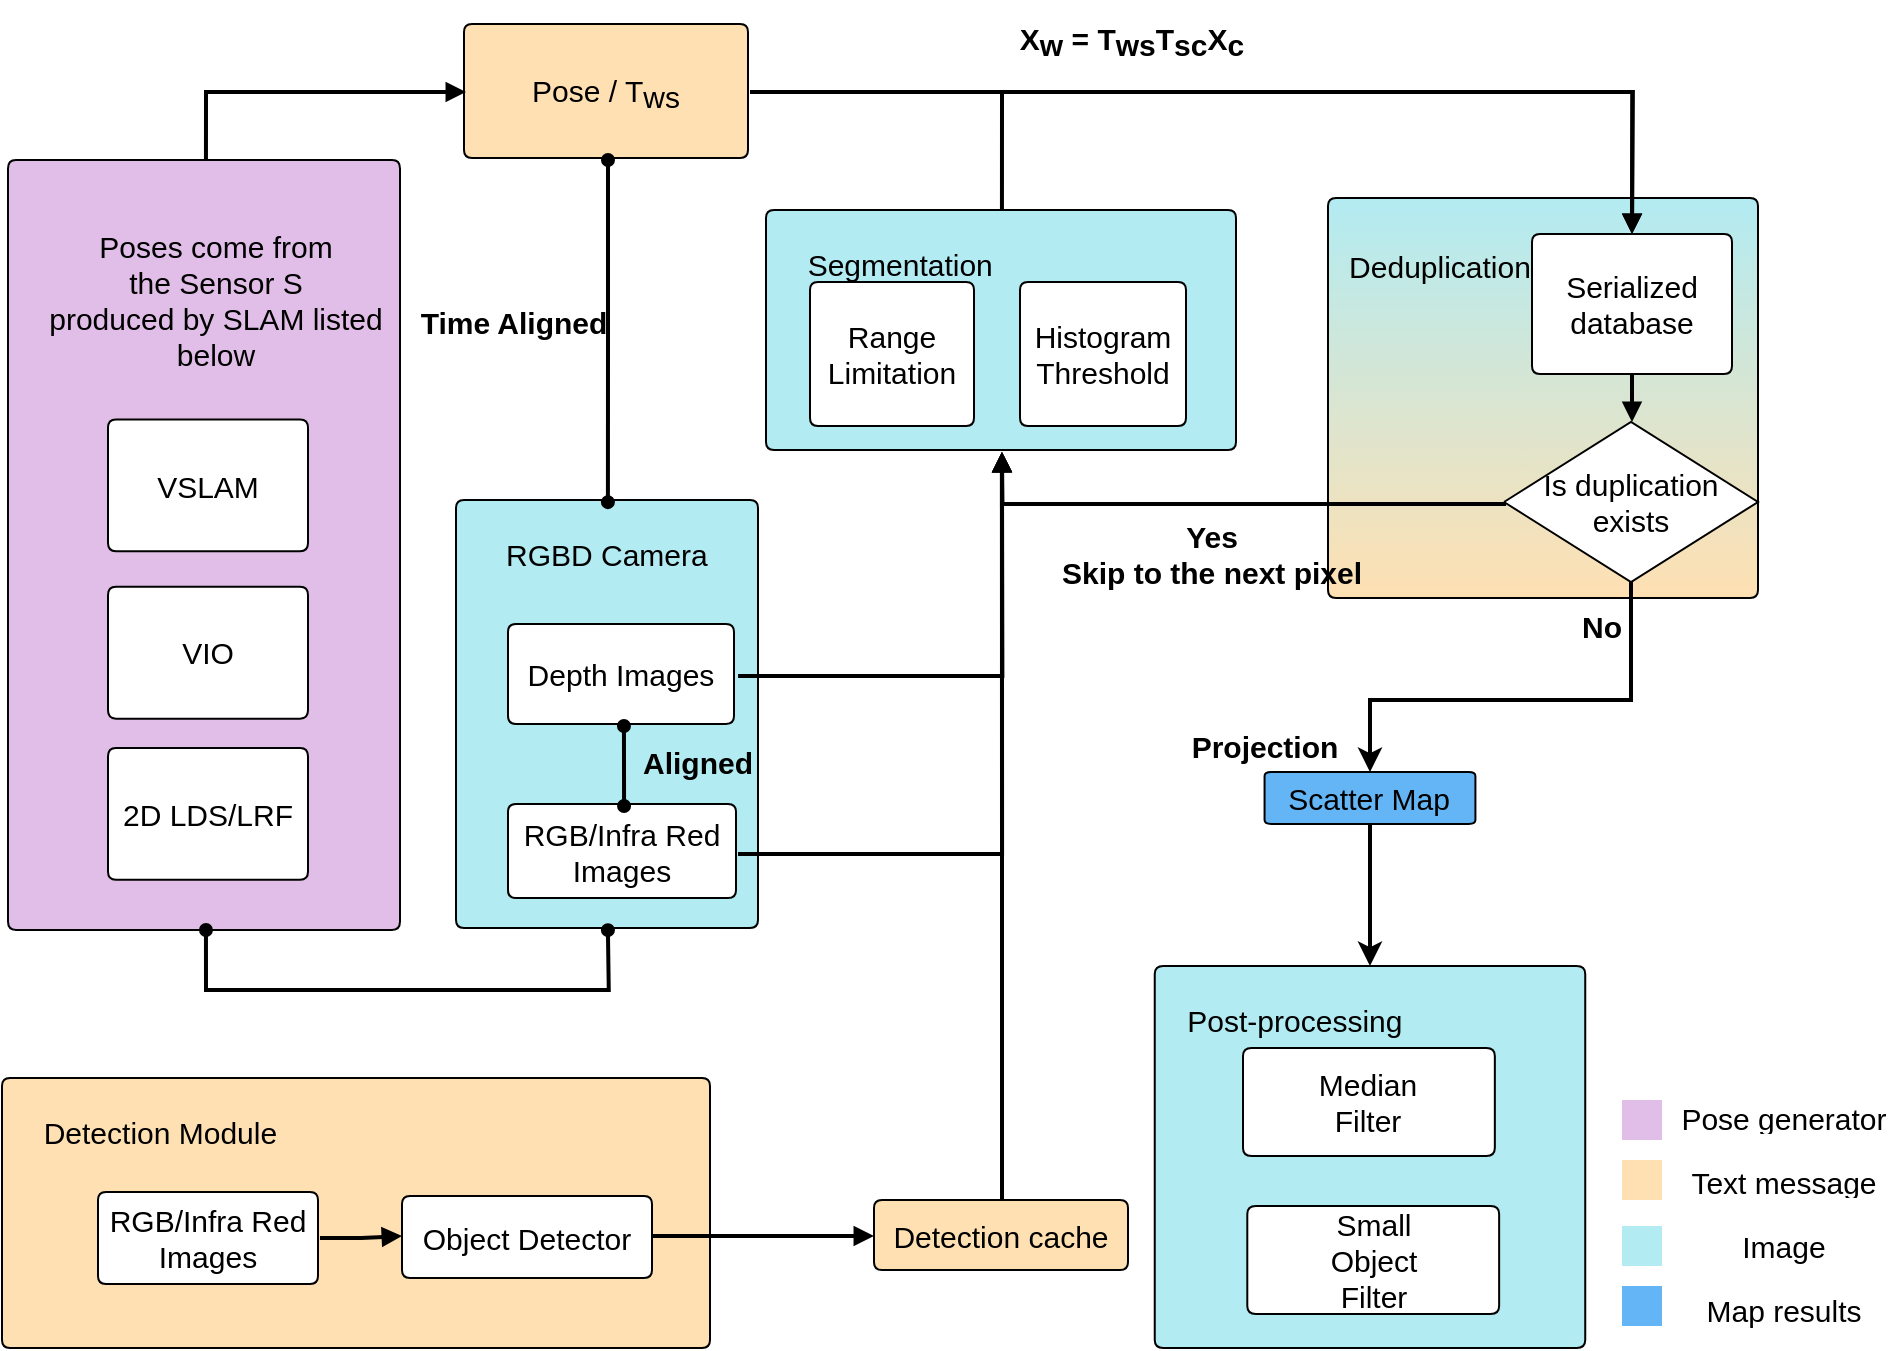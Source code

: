<mxfile version="21.4.0" type="github">
  <diagram name="Page-1" id="MHnDPAXIs0dF89etuGN6">
    <mxGraphModel dx="1369" dy="722" grid="1" gridSize="10" guides="1" tooltips="1" connect="1" arrows="1" fold="1" page="1" pageScale="1" pageWidth="850" pageHeight="1100" math="1" shadow="0">
      <root>
        <mxCell id="0" />
        <mxCell id="1" parent="0" />
        <UserObject label="&lt;div style=&quot;font-size: 15px;&quot;&gt;&lt;p style=&quot;text-align: left; margin: 0px; text-indent: 0px; vertical-align: middle; direction: ltr; font-size: 15px;&quot;&gt;&lt;font style=&quot;font-size: 15px; color: rgb(0, 0, 0); direction: ltr; letter-spacing: 0px; line-height: 120%; opacity: 1;&quot;&gt;&amp;nbsp;&lt;/font&gt;&lt;/p&gt;&lt;p style=&quot;text-align: left; margin: 0px; text-indent: 0px; vertical-align: middle; direction: ltr; font-size: 15px;&quot;&gt;&lt;font style=&quot;font-size: 15px; color: rgb(0, 0, 0); direction: ltr; letter-spacing: 0px; line-height: 120%; opacity: 1;&quot;&gt;&amp;nbsp; &amp;nbsp; &amp;nbsp;Detection Module&lt;br style=&quot;font-size: 15px;&quot;&gt;&lt;br style=&quot;font-size: 15px;&quot;&gt;&lt;/font&gt;&lt;font style=&quot;font-size: 15px; color: rgb(0, 0, 0); direction: ltr; letter-spacing: 0px; line-height: 120%; opacity: 1;&quot;&gt;&lt;br style=&quot;font-size: 15px;&quot;&gt;&lt;br style=&quot;font-size: 15px;&quot;&gt;&lt;/font&gt;&lt;font style=&quot;font-size: 15px; color: rgb(0, 0, 0); direction: ltr; letter-spacing: 0px; line-height: 120%; opacity: 1;&quot;&gt;&lt;br style=&quot;font-size: 15px;&quot;&gt;&lt;br style=&quot;font-size: 15px;&quot;&gt;&lt;/font&gt;&lt;font style=&quot;font-size: 15px; color: rgb(0, 0, 0); direction: ltr; letter-spacing: 0px; line-height: 120%; opacity: 1;&quot;&gt;&lt;br style=&quot;font-size: 15px;&quot;&gt;&lt;br style=&quot;font-size: 15px;&quot;&gt;&lt;/font&gt;&lt;font style=&quot;font-size: 15px; color: rgb(0, 0, 0); direction: ltr; letter-spacing: 0px; line-height: 120%; opacity: 1;&quot;&gt;&lt;br style=&quot;font-size: 15px;&quot;&gt;&lt;br style=&quot;font-size: 15px;&quot;&gt;&lt;/font&gt;&lt;font style=&quot;font-size: 15px; color: rgb(0, 0, 0); direction: ltr; letter-spacing: 0px; line-height: 120%; opacity: 1;&quot;&gt;&lt;br style=&quot;font-size: 15px;&quot;&gt;&lt;/font&gt;&lt;/p&gt;&lt;/div&gt;" tags="Background" id="dMqCkbxQX9WPjUqtz7nc-57">
          <mxCell style="verticalAlign=middle;align=left;overflow=width;vsdxID=1;fillColor=#FFE0B2;gradientColor=none;shape=stencil(lVLRDoIwDPyavS5bZwSeEf+DhCGLyHCA4t/LLMIGBONbr73url2JiJsirSUB1rRGX+VTZW1BxIkAqKqQRrVDRERCRJxrIy9Gd1WGuE4t00Y3/bAv9NjHbAewFyKg0fGTOCP33qWZ5XKf7MMeEHLKxUgAlzC+VarK0Y1CGgaeNtsR5uyH9FSH7UF88Zk+mgkoO/wjPyW+BtxxFp62Hcy72mTvL34lv5h+NY8vvv/nQzAfS67KEm/NrS+Pa0jhYYrkDQ==);strokeColor=#000000;spacingTop=-3;spacingBottom=-3;spacingLeft=-3;spacingRight=-3;points=[];labelBackgroundColor=none;rounded=0;html=1;whiteSpace=wrap;fontSize=15;" parent="1" vertex="1">
            <mxGeometry x="10" y="589" width="354" height="135" as="geometry" />
          </mxCell>
        </UserObject>
        <UserObject label="" tags="Background" id="dMqCkbxQX9WPjUqtz7nc-58">
          <mxCell style="vsdxID=2;fillColor=none;gradientColor=none;points=[];labelBackgroundColor=none;rounded=0;strokeColor=none;html=1;whiteSpace=wrap;fontSize=15;" parent="1" vertex="1">
            <mxGeometry x="13" y="130" width="202" height="385" as="geometry" />
          </mxCell>
        </UserObject>
        <mxCell id="dMqCkbxQX9WPjUqtz7nc-59" value="&lt;div style=&quot;font-size: 15px;&quot;&gt;&lt;p style=&quot;text-align: center; margin: 0px; text-indent: 0px; vertical-align: middle; direction: ltr; font-size: 15px;&quot;&gt;&lt;font style=&quot;font-size: 15px; color: rgb(0, 0, 0); direction: ltr; letter-spacing: 0px; line-height: 120%; opacity: 1;&quot;&gt;&lt;br style=&quot;font-size: 15px;&quot;&gt;&lt;br style=&quot;font-size: 15px;&quot;&gt;&lt;/font&gt;&lt;font style=&quot;font-size: 15px; color: rgb(0, 0, 0); direction: ltr; letter-spacing: 0px; line-height: 120%; opacity: 1;&quot;&gt;&lt;br style=&quot;font-size: 15px;&quot;&gt;&lt;br style=&quot;font-size: 15px;&quot;&gt;&lt;/font&gt;&lt;font style=&quot;font-size: 15px; color: rgb(0, 0, 0); direction: ltr; letter-spacing: 0px; line-height: 120%; opacity: 1;&quot;&gt;&lt;br style=&quot;font-size: 15px;&quot;&gt;&lt;br style=&quot;font-size: 15px;&quot;&gt;&lt;/font&gt;&lt;font style=&quot;font-size: 15px; color: rgb(0, 0, 0); direction: ltr; letter-spacing: 0px; line-height: 120%; opacity: 1;&quot;&gt;&lt;br style=&quot;font-size: 15px;&quot;&gt;&lt;br style=&quot;font-size: 15px;&quot;&gt;&lt;/font&gt;&lt;font style=&quot;font-size: 15px; color: rgb(0, 0, 0); direction: ltr; letter-spacing: 0px; line-height: 120%; opacity: 1;&quot;&gt;&lt;br style=&quot;font-size: 15px;&quot;&gt;&lt;br style=&quot;font-size: 15px;&quot;&gt;&lt;/font&gt;&lt;font style=&quot;font-size: 15px; color: rgb(0, 0, 0); direction: ltr; letter-spacing: 0px; line-height: 120%; opacity: 1;&quot;&gt;&lt;br style=&quot;font-size: 15px;&quot;&gt;&lt;br style=&quot;font-size: 15px;&quot;&gt;&lt;/font&gt;&lt;font style=&quot;font-size: 15px; color: rgb(0, 0, 0); direction: ltr; letter-spacing: 0px; line-height: 120%; opacity: 1;&quot;&gt;&lt;br style=&quot;font-size: 15px;&quot;&gt;&lt;br style=&quot;font-size: 15px;&quot;&gt;&lt;/font&gt;&lt;font style=&quot;font-size: 15px; color: rgb(0, 0, 0); direction: ltr; letter-spacing: 0px; line-height: 120%; opacity: 1;&quot;&gt;&lt;br style=&quot;font-size: 15px;&quot;&gt;&lt;br style=&quot;font-size: 15px;&quot;&gt;&lt;/font&gt;&lt;font style=&quot;font-size: 15px; color: rgb(0, 0, 0); direction: ltr; letter-spacing: 0px; line-height: 120%; opacity: 1;&quot;&gt;&lt;br style=&quot;font-size: 15px;&quot;&gt;&lt;br style=&quot;font-size: 15px;&quot;&gt;&lt;/font&gt;&lt;font style=&quot;font-size: 15px; color: rgb(0, 0, 0); direction: ltr; letter-spacing: 0px; line-height: 120%; opacity: 1;&quot;&gt;...&lt;br style=&quot;font-size: 15px;&quot;&gt;&lt;br style=&quot;font-size: 15px;&quot;&gt;&lt;/font&gt;&lt;font style=&quot;font-size: 15px; color: rgb(0, 0, 0); direction: ltr; letter-spacing: 0px; line-height: 120%; opacity: 1;&quot;&gt;&lt;br style=&quot;font-size: 15px;&quot;&gt;&lt;/font&gt;&lt;/p&gt;&lt;/div&gt;" style="verticalAlign=middle;align=center;overflow=width;vsdxID=3;fillColor=#E1BEE7;gradientColor=none;shape=stencil(lVLLEoMgDPwargyEg+Vs7X84I1amViw+av++0tgK6jDTWzbZsJsQItKuyltFgHW9NTf11EVfEXEmALqplNX9HBGREZGWxqqrNUNTIG5zx3TR3YzuhQn7mOsA9kLEKZOfxAW5jyEvHJeH5BBOgBAoEwsBfMLyVq0bT1cmVCaBNosIcxaXXutwPEgovtIXMycq+T/yv8TXgD/OxtOhA29Xh+z44nfym+l384Ti8T+fg/VYSl3XeGt+fXtccwoPU2Rv);strokeColor=#000000;spacingTop=-3;spacingBottom=-3;spacingLeft=-3;spacingRight=-3;points=[];labelBackgroundColor=none;rounded=0;html=1;whiteSpace=wrap;fontSize=15;" parent="dMqCkbxQX9WPjUqtz7nc-58" vertex="1">
          <mxGeometry width="196" height="385" as="geometry" />
        </mxCell>
        <mxCell id="dMqCkbxQX9WPjUqtz7nc-60" value="&lt;div style=&quot;font-size: 15px;&quot;&gt;&lt;p style=&quot;text-align: center; margin: 0px; text-indent: 0px; vertical-align: middle; direction: ltr; font-size: 15px;&quot;&gt;&lt;font style=&quot;font-size: 15px; color: rgb(0, 0, 0); direction: ltr; letter-spacing: 0px; line-height: 120%; opacity: 1;&quot;&gt;VSLAM&lt;/font&gt;&lt;/p&gt;&lt;/div&gt;" style="verticalAlign=middle;align=center;overflow=width;vsdxID=4;fillColor=#FFFFFF;gradientColor=none;shape=stencil(lVLRDoMgDPwaXgm0iQnPzv2HiTjJnDjUzf39ZLgJaEj21muv3LWUYD40ZS8JsGE0+iqfqhobgicCoLpGGjUuEcGCYF5rIy9GT13lcF9apo1u+mFfmF0fsx3AXg5lFPkncXbc+1RWlstDcghncBCpECsBfML6Vqs6T1dklPFAmyWEOUtLb3U4HiQU3+irGaSZ+Ef+l/ga8MeJPB068HZ1yE4vficfTb+bJxRP//kSbMdSq7Z1t+bX4+NaUu4wsXgD);strokeColor=#000000;spacingTop=-3;spacingBottom=-3;spacingLeft=-3;spacingRight=-3;points=[];labelBackgroundColor=none;rounded=0;html=1;whiteSpace=wrap;fontSize=15;" parent="dMqCkbxQX9WPjUqtz7nc-58" vertex="1">
          <mxGeometry x="50" y="129.728" width="100" height="65.91" as="geometry" />
        </mxCell>
        <mxCell id="dMqCkbxQX9WPjUqtz7nc-61" value="&lt;div style=&quot;font-size: 15px;&quot;&gt;&lt;p style=&quot;text-align: center; margin: 0px; text-indent: 0px; vertical-align: middle; direction: ltr; font-size: 15px;&quot;&gt;&lt;font style=&quot;font-size: 15px; color: rgb(0, 0, 0); direction: ltr; letter-spacing: 0px; line-height: 120%; opacity: 1;&quot;&gt;VIO&lt;/font&gt;&lt;/p&gt;&lt;/div&gt;" style="verticalAlign=middle;align=center;overflow=width;vsdxID=5;fillColor=#FFFFFF;gradientColor=none;shape=stencil(lVLRDoMgDPwaXgm0iQnPzv2HiTjJnDjUzf39ZLgJaEj21muv3LWUYD40ZS8JsGE0+iqfqhobgicCoLpGGjUuEcGCYF5rIy9GT13lcF9apo1u+mFfmF0fsx3AXg5lFPkncXbc+1RWlstDcghncBCpECsBfML6Vqs6T1dklPFAmyWEOUtLb3U4HiQU3+irGaSZ+Ef+l/ga8MeJPB068HZ1yE4vficfTb+bJxRP//kSbMdSq7Z1t+bX4+NaUu4wsXgD);strokeColor=#000000;spacingTop=-3;spacingBottom=-3;spacingLeft=-3;spacingRight=-3;points=[];labelBackgroundColor=none;rounded=0;html=1;whiteSpace=wrap;fontSize=15;" parent="dMqCkbxQX9WPjUqtz7nc-58" vertex="1">
          <mxGeometry x="50" y="213.424" width="100" height="65.91" as="geometry" />
        </mxCell>
        <mxCell id="dMqCkbxQX9WPjUqtz7nc-62" value="&lt;div style=&quot;font-size: 15px;&quot;&gt;&lt;p style=&quot;text-align: center; margin: 0px; text-indent: 0px; vertical-align: middle; direction: ltr; font-size: 15px;&quot;&gt;&lt;font style=&quot;font-size: 15px; color: rgb(0, 0, 0); direction: ltr; letter-spacing: 0px; line-height: 120%; opacity: 1;&quot;&gt;2D LDS/LRF&lt;/font&gt;&lt;/p&gt;&lt;/div&gt;" style="verticalAlign=middle;align=center;overflow=width;vsdxID=6;fillColor=#FFFFFF;gradientColor=none;shape=stencil(lVLRDoMgDPwaXgm0iQnPzv2HiTjJnDjUzf39ZLgJaEj21muv3LWUYD40ZS8JsGE0+iqfqhobgicCoLpGGjUuEcGCYF5rIy9GT13lcF9apo1u+mFfmF0fsx3AXg5lFPkncXbc+1RWlstDcghncBCpECsBfML6Vqs6T1dklPFAmyWEOUtLb3U4HiQU3+irGaSZ+Ef+l/ga8MeJPB068HZ1yE4vficfTb+bJxRP//kSbMdSq7Z1t+bX4+NaUu4wsXgD);strokeColor=#000000;spacingTop=-3;spacingBottom=-3;spacingLeft=-3;spacingRight=-3;points=[];labelBackgroundColor=none;rounded=0;html=1;whiteSpace=wrap;fontSize=15;" parent="dMqCkbxQX9WPjUqtz7nc-58" vertex="1">
          <mxGeometry x="50" y="293.981" width="100" height="65.91" as="geometry" />
        </mxCell>
        <mxCell id="dMqCkbxQX9WPjUqtz7nc-63" value="&lt;div style=&quot;font-size: 15px;&quot;&gt;&lt;p style=&quot;text-align: center; margin: 0px; text-indent: 0px; vertical-align: middle; direction: ltr; font-size: 15px;&quot;&gt;&lt;font style=&quot;font-size: 15px; color: rgb(0, 0, 0); direction: ltr; letter-spacing: 0px; line-height: 120%; opacity: 1;&quot;&gt;Poses come from&lt;br style=&quot;font-size: 15px;&quot;&gt;&lt;/font&gt;&lt;font style=&quot;font-size: 15px; color: rgb(0, 0, 0); direction: ltr; letter-spacing: 0px; line-height: 120%; opacity: 1;&quot;&gt;the Sensor S&lt;br style=&quot;font-size: 15px;&quot;&gt;&lt;/font&gt;&lt;font style=&quot;font-size: 15px; color: rgb(0, 0, 0); direction: ltr; letter-spacing: 0px; line-height: 120%; opacity: 1;&quot;&gt;produced by SLAM listed below&lt;/font&gt;&lt;/p&gt;&lt;/div&gt;" style="verticalAlign=middle;align=center;overflow=width;vsdxID=7;fillColor=none;gradientColor=none;shape=stencil(nZBLDoAgDAVP0z3SIyjeg0SURgWD+Lu9EGL8xBW7N828Ji1gOWs5KeBs9s72aqPGa8AKOCejlSMfEqAALFvrVOfsYprEk4xmTKNd44Y99VhscHY8qU7iQOYhFixbvfhXzlZfYgj3hQG+54dReh2KEw==);strokeColor=none;strokeWidth=0;spacingTop=-3;spacingBottom=-3;spacingLeft=-3;spacingRight=-3;points=[];labelBackgroundColor=none;rounded=0;html=1;whiteSpace=wrap;fontSize=15;" parent="dMqCkbxQX9WPjUqtz7nc-58" vertex="1">
          <mxGeometry x="6" y="29.29" width="196" height="80.71" as="geometry" />
        </mxCell>
        <UserObject label="" tags="Background" id="dMqCkbxQX9WPjUqtz7nc-64">
          <mxCell style="vsdxID=8;fillColor=none;gradientColor=none;points=[];labelBackgroundColor=none;rounded=0;strokeColor=none;html=1;whiteSpace=wrap;fontSize=15;" parent="1" vertex="1">
            <mxGeometry x="206" y="62" width="212" height="453" as="geometry" />
          </mxCell>
        </UserObject>
        <mxCell id="dMqCkbxQX9WPjUqtz7nc-65" value="&lt;div style=&quot;font-size: 15px;&quot;&gt;&lt;p style=&quot;text-align: left; margin: 0px; text-indent: 0px; vertical-align: middle; direction: ltr; font-size: 15px;&quot;&gt;&lt;br style=&quot;font-size: 15px;&quot;&gt;&lt;/p&gt;&lt;p style=&quot;text-align: left; margin: 0px; text-indent: 0px; vertical-align: middle; direction: ltr; font-size: 15px;&quot;&gt;&lt;font style=&quot;font-size: 15px; color: rgb(0, 0, 0); direction: ltr; letter-spacing: 0px; line-height: 120%; opacity: 1;&quot;&gt;&amp;nbsp; &amp;nbsp; &amp;nbsp; RGBD Camera&lt;br style=&quot;font-size: 15px;&quot;&gt;&lt;br style=&quot;font-size: 15px;&quot;&gt;&lt;/font&gt;&lt;font style=&quot;font-size: 15px; color: rgb(0, 0, 0); direction: ltr; letter-spacing: 0px; line-height: 120%; opacity: 1;&quot;&gt;&lt;br style=&quot;font-size: 15px;&quot;&gt;&lt;br style=&quot;font-size: 15px;&quot;&gt;&lt;/font&gt;&lt;font style=&quot;font-size: 15px; color: rgb(0, 0, 0); direction: ltr; letter-spacing: 0px; line-height: 120%; opacity: 1;&quot;&gt;&lt;br style=&quot;font-size: 15px;&quot;&gt;&lt;br style=&quot;font-size: 15px;&quot;&gt;&lt;/font&gt;&lt;font style=&quot;font-size: 15px; color: rgb(0, 0, 0); direction: ltr; letter-spacing: 0px; line-height: 120%; opacity: 1;&quot;&gt;&lt;br style=&quot;font-size: 15px;&quot;&gt;&lt;br style=&quot;font-size: 15px;&quot;&gt;&lt;/font&gt;&lt;font style=&quot;font-size: 15px; color: rgb(0, 0, 0); direction: ltr; letter-spacing: 0px; line-height: 120%; opacity: 1;&quot;&gt;&lt;br style=&quot;font-size: 15px;&quot;&gt;&lt;br style=&quot;font-size: 15px;&quot;&gt;&lt;/font&gt;&lt;font style=&quot;font-size: 15px; color: rgb(0, 0, 0); direction: ltr; letter-spacing: 0px; line-height: 120%; opacity: 1;&quot;&gt;&lt;br style=&quot;font-size: 15px;&quot;&gt;&lt;br style=&quot;font-size: 15px;&quot;&gt;&lt;/font&gt;&lt;font style=&quot;font-size: 15px; color: rgb(0, 0, 0); direction: ltr; letter-spacing: 0px; line-height: 120%; opacity: 1;&quot;&gt;&lt;br style=&quot;font-size: 15px;&quot;&gt;&lt;br style=&quot;font-size: 15px;&quot;&gt;&lt;/font&gt;&lt;font style=&quot;font-size: 15px; color: rgb(0, 0, 0); direction: ltr; letter-spacing: 0px; line-height: 120%; opacity: 1;&quot;&gt;&lt;br style=&quot;font-size: 15px;&quot;&gt;&lt;br style=&quot;font-size: 15px;&quot;&gt;&lt;/font&gt;&lt;font style=&quot;font-size: 15px; color: rgb(0, 0, 0); direction: ltr; letter-spacing: 0px; line-height: 120%; opacity: 1;&quot;&gt;&lt;br style=&quot;font-size: 15px;&quot;&gt;&lt;br style=&quot;font-size: 15px;&quot;&gt;&lt;/font&gt;&lt;font style=&quot;font-size: 15px; color: rgb(0, 0, 0); direction: ltr; letter-spacing: 0px; line-height: 120%; opacity: 1;&quot;&gt;&lt;br style=&quot;font-size: 15px;&quot;&gt;&lt;br style=&quot;font-size: 15px;&quot;&gt;&lt;/font&gt;&lt;font style=&quot;font-size: 15px; color: rgb(0, 0, 0); direction: ltr; letter-spacing: 0px; line-height: 120%; opacity: 1;&quot;&gt;&lt;br style=&quot;font-size: 15px;&quot;&gt;&lt;br style=&quot;font-size: 15px;&quot;&gt;&lt;/font&gt;&lt;font style=&quot;font-size: 15px; color: rgb(0, 0, 0); direction: ltr; letter-spacing: 0px; line-height: 120%; opacity: 1;&quot;&gt;&lt;br style=&quot;font-size: 15px;&quot;&gt;&lt;/font&gt;&lt;/p&gt;&lt;/div&gt;" style="verticalAlign=middle;align=left;overflow=width;vsdxID=9;fillColor=#b2ebf2;gradientColor=none;shape=stencil(lVLRDoIwDPyavS5bJ4jPqP9BwpBFZDhA8e9lFmUDssS3XnvdXbsSkbZl1kgCrO2MvsqnyruSiCMBUHUpjerGiIgTEWmhjbwY3dc54iazTBvd9MO+MGAfsx3AXog4TeJP4ozce5/llst9sg8HQAg0jiYCuITprUrVju5hT0XkabOAMGdh6bkO24P44jN9MpNQvvtH/pf4GnDHWXjadODsapMdXvxKfjH9ah5fPPznYzAfS6GqCm/NrS+Pa0zhYYrTGw==);strokeColor=#000000;spacingTop=-3;spacingBottom=-3;spacingLeft=-3;spacingRight=-3;points=[];labelBackgroundColor=none;rounded=0;html=1;whiteSpace=wrap;fontSize=15;" parent="dMqCkbxQX9WPjUqtz7nc-64" vertex="1">
          <mxGeometry x="31" y="238" width="151" height="214" as="geometry" />
        </mxCell>
        <mxCell id="dMqCkbxQX9WPjUqtz7nc-66" value="&lt;div style=&quot;font-size: 15px;&quot;&gt;&lt;p style=&quot;text-align: center; margin: 0px; text-indent: 0px; direction: ltr; font-size: 15px;&quot;&gt;&lt;font style=&quot;font-size: 15px; color: rgb(0, 0, 0); direction: ltr; letter-spacing: 0px; line-height: 120%; opacity: 1;&quot;&gt;&lt;span style=&quot;vertical-align: middle; font-size: 15px;&quot;&gt;Pose / T&lt;/span&gt;&lt;sub style=&quot;font-size: 15px;&quot;&gt;ws&lt;/sub&gt;&lt;br style=&quot;font-size: 15px;&quot;&gt;&lt;/font&gt;&lt;/p&gt;&lt;/div&gt;" style="verticalAlign=middle;align=center;overflow=width;vsdxID=10;fillColor=#ffe0b2;gradientColor=none;shape=stencil(fVLbEoIgEP0aXhlYcspns/9wRkwmE0Ms+/uktQR1eNvLWc45yxKR9XXRSQKst0bf5EuVtibiTABUW0uj7BQRkRORVdrIq9FDW2LeFQ7port+uhdGnGNuAtgbs4SmybdwQexjKEqH5SE4TEfAFOiJzwDwAfNbjWo93vRIeRpwswgxZ3HqpQ/7RkLyBT6LOVAW872h/xd+Anw7K027Crxd7aLji9/Qr9xv/ITk8T+fguVYKtU0eGt+f31cUwkPU+Qf);strokeColor=#000000;spacingTop=-3;spacingBottom=-3;spacingLeft=-3;spacingRight=-3;points=[];labelBackgroundColor=none;rounded=0;html=1;whiteSpace=wrap;fontSize=15;" parent="dMqCkbxQX9WPjUqtz7nc-64" vertex="1">
          <mxGeometry x="35" width="142" height="67" as="geometry" />
        </mxCell>
        <mxCell id="dMqCkbxQX9WPjUqtz7nc-67" value="&lt;div style=&quot;font-size: 15px;&quot;&gt;&lt;p style=&quot;text-align: center; margin: 0px; text-indent: 0px; vertical-align: middle; direction: ltr; font-size: 15px;&quot;&gt;&lt;font style=&quot;font-size: 15px; color: rgb(0, 0, 0); direction: ltr; letter-spacing: 0px; line-height: 120%; opacity: 1;&quot;&gt;RGB/Infra Red&lt;br style=&quot;font-size: 15px;&quot;&gt;Images&lt;br style=&quot;font-size: 15px;&quot;&gt;&lt;/font&gt;&lt;/p&gt;&lt;/div&gt;" style="verticalAlign=middle;align=center;overflow=width;vsdxID=11;fillColor=#FFFFFF;gradientColor=none;shape=stencil(lVLRDoIwDPyavS7bikSeEf+DhCGLyHCA4t/LLMoGZIlvvfa6u3YlkHZV3koiWNcbfZVPVfQVgRMRQjWVNKqfIgIZgbTURl6MHpoCcZtbpo1u+mFfGLGP2Q7BXoiOFOJP4ozc+5AXlst9sg9HgRDogc8E4RLmt2rVOLpJTKPE02YBYc7C0ktd7A/iiy/02QyncfSP/C/xNeCOs/K068DZ1S47vPiN/Gr6zTy+ePjPp2A5llLVNd6aW18f15TCw4TsDQ==);strokeColor=#000000;spacingTop=-3;spacingBottom=-3;spacingLeft=-3;spacingRight=-3;points=[];labelBackgroundColor=none;rounded=0;html=1;whiteSpace=wrap;fontSize=15;" parent="dMqCkbxQX9WPjUqtz7nc-64" vertex="1">
          <mxGeometry x="57" y="390" width="114" height="47" as="geometry" />
        </mxCell>
        <mxCell id="dMqCkbxQX9WPjUqtz7nc-68" value="&lt;div style=&quot;font-size: 15px;&quot;&gt;&lt;p style=&quot;text-align: center; margin: 0px; text-indent: 0px; vertical-align: middle; direction: ltr; font-size: 15px;&quot;&gt;&lt;font style=&quot;font-size: 15px; color: rgb(0, 0, 0); direction: ltr; letter-spacing: 0px; line-height: 120%; opacity: 1;&quot;&gt;Depth Images&lt;br style=&quot;font-size: 15px;&quot;&gt;&lt;/font&gt;&lt;/p&gt;&lt;/div&gt;" style="verticalAlign=middle;align=center;overflow=width;vsdxID=12;fillColor=#FFFFFF;gradientColor=none;shape=stencil(lVLLEoMgDPwargyGPvRs7X84I1amVixia/++0tgK6jDTWzbZsJsQwtOuyltBgHVGq6t4ysJUhJ8IgGwqoaUZI8IzwtNSaXHRqm8KxG1umTa6qYd9YcA+ZjuAvRAdaQKfxBm59z4vLDfyyT4cACGne5gI4BKmt2rZOLrJge5iT5sFhCMWlp7rsD2ILz7TJzNAWfyP/C/xNeCOs/C06cDZ1SY7vPiV/GL61Ty+ePjPx2A+llLWNd6aW18e15jCw+TZGw==);strokeColor=#000000;spacingTop=-3;spacingBottom=-3;spacingLeft=-3;spacingRight=-3;points=[];labelBackgroundColor=none;rounded=0;html=1;whiteSpace=wrap;fontSize=15;" parent="dMqCkbxQX9WPjUqtz7nc-64" vertex="1">
          <mxGeometry x="57" y="300" width="113" height="50" as="geometry" />
        </mxCell>
        <mxCell id="dMqCkbxQX9WPjUqtz7nc-69" value="&lt;div style=&quot;font-size: 15px;&quot;&gt;&lt;p style=&quot;text-align: center; margin: 0px; text-indent: 0px; vertical-align: middle; direction: ltr; font-size: 15px;&quot;&gt;&lt;font style=&quot;font-size: 15px; color: rgb(0, 0, 0); direction: ltr; letter-spacing: 0px; line-height: 120%; opacity: 1;&quot;&gt;&lt;b style=&quot;font-size: 15px;&quot;&gt;Aligned&lt;/b&gt;&lt;/font&gt;&lt;/p&gt;&lt;/div&gt;" style="verticalAlign=middle;align=center;overflow=width;vsdxID=13;fillColor=none;gradientColor=none;shape=stencil(nZBLDoAgDAVP0z3SIyjeg0SURgWD+Lu9EGL8xBW7N828Ji1gOWs5KeBs9s72aqPGa8AKOCejlSMfEqAALFvrVOfsYprEk4xmTKNd44Y99VhscHY8qU7iQOYhFixbvfhXzlZfYgj3hQG+54dReh2KEw==);strokeColor=none;strokeWidth=0;spacingTop=-3;spacingBottom=-3;spacingLeft=-3;spacingRight=-3;points=[];labelBackgroundColor=none;rounded=0;html=1;whiteSpace=wrap;fontSize=15;" parent="dMqCkbxQX9WPjUqtz7nc-64" vertex="1">
          <mxGeometry x="92" y="349" width="120" height="40" as="geometry" />
        </mxCell>
        <mxCell id="dMqCkbxQX9WPjUqtz7nc-70" value="&lt;div style=&quot;font-size: 15px;&quot;&gt;&lt;p style=&quot;text-align: center; margin: 0px; text-indent: 0px; vertical-align: middle; direction: ltr; font-size: 15px;&quot;&gt;&lt;font style=&quot;font-size: 15px; color: rgb(0, 0, 0); direction: ltr; letter-spacing: 0px; line-height: 120%; opacity: 1;&quot;&gt;&lt;b style=&quot;font-size: 15px;&quot;&gt;Time Aligned&lt;/b&gt;&lt;/font&gt;&lt;/p&gt;&lt;/div&gt;" style="verticalAlign=middle;align=center;overflow=width;vsdxID=14;fillColor=none;gradientColor=none;shape=stencil(nZBLDoAgDAVP0z3SIyjeg0SURgWD+Lu9EGL8xBW7N828Ji1gOWs5KeBs9s72aqPGa8AKOCejlSMfEqAALFvrVOfsYprEk4xmTKNd44Y99VhscHY8qU7iQOYhFixbvfhXzlZfYgj3hQG+54dReh2KEw==);strokeColor=none;strokeWidth=0;spacingTop=-3;spacingBottom=-3;spacingLeft=-3;spacingRight=-3;points=[];labelBackgroundColor=none;rounded=0;html=1;whiteSpace=wrap;fontSize=15;" parent="dMqCkbxQX9WPjUqtz7nc-64" vertex="1">
          <mxGeometry y="129" width="120" height="40" as="geometry" />
        </mxCell>
        <UserObject label="" tags="Background" id="dMqCkbxQX9WPjUqtz7nc-71">
          <mxCell style="vsdxID=15;fillColor=none;gradientColor=none;points=[];labelBackgroundColor=none;rounded=0;strokeColor=none;html=1;whiteSpace=wrap;fontSize=15;" parent="1" vertex="1">
            <mxGeometry x="560" y="408" width="241.62" height="316" as="geometry" />
          </mxCell>
        </UserObject>
        <mxCell id="dMqCkbxQX9WPjUqtz7nc-115" style="edgeStyle=orthogonalEdgeStyle;rounded=0;orthogonalLoop=1;jettySize=auto;html=1;strokeWidth=2;fontSize=15;" parent="dMqCkbxQX9WPjUqtz7nc-71" source="dMqCkbxQX9WPjUqtz7nc-72" target="dMqCkbxQX9WPjUqtz7nc-73" edge="1">
          <mxGeometry relative="1" as="geometry" />
        </mxCell>
        <mxCell id="dMqCkbxQX9WPjUqtz7nc-72" value="&lt;div style=&quot;font-size: 15px;&quot;&gt;&lt;p style=&quot;text-align: center; margin: 0px; text-indent: 0px; vertical-align: middle; direction: ltr; font-size: 15px;&quot;&gt;&lt;font style=&quot;font-size: 15px; color: rgb(0, 0, 0); direction: ltr; letter-spacing: 0px; line-height: 120%; opacity: 1;&quot;&gt;Scatter Map&lt;br style=&quot;font-size: 15px;&quot;&gt;&lt;/font&gt;&lt;/p&gt;&lt;/div&gt;" style="verticalAlign=middle;align=center;overflow=width;vsdxID=16;fillColor=#64B5F6;gradientColor=none;shape=stencil(lVLRDoIwDPyavS6jU8FnxP8gYcgiMhxD8e9lFmUDssS3XnvdXbsSnnZV3goCrDNaXcVTFqYi/EQAZFMJLc0YEZ4RnpZKi4tWfVMgbnPLtNFNPewLA/Yx2wHshSime/5JnJF77/PCciOf7MMBEHIaJRMBXML0Vi0bR/d4oAl42iwgHLGw9FyH7UF88Zk+mQG6i/+R/yW+BtxxFp42HTi72mSHF7+SX0y/mscXD//5GMzHUsq6xltz68vjGlN4mDx7Aw==);strokeColor=#000000;spacingTop=-3;spacingBottom=-3;spacingLeft=-3;spacingRight=-3;points=[];labelBackgroundColor=none;rounded=0;html=1;whiteSpace=wrap;fontSize=15;" parent="dMqCkbxQX9WPjUqtz7nc-71" vertex="1">
          <mxGeometry x="81.28" y="28" width="105.43" height="26" as="geometry" />
        </mxCell>
        <mxCell id="dMqCkbxQX9WPjUqtz7nc-76" value="&lt;div style=&quot;font-size: 15px;&quot;&gt;&lt;p style=&quot;text-align: center; margin: 0px; text-indent: 0px; vertical-align: middle; direction: ltr; font-size: 15px;&quot;&gt;&lt;font style=&quot;font-size: 15px; color: rgb(0, 0, 0); direction: ltr; letter-spacing: 0px; line-height: 120%; opacity: 1;&quot;&gt;&lt;b style=&quot;font-size: 15px;&quot;&gt;Projection&lt;/b&gt;&lt;/font&gt;&lt;font style=&quot;font-size: 15px; color: rgb(0, 0, 0); direction: ltr; letter-spacing: 0px; line-height: 120%; opacity: 1;&quot;&gt;&lt;br style=&quot;font-size: 15px;&quot;&gt;&lt;/font&gt;&lt;/p&gt;&lt;/div&gt;" style="verticalAlign=middle;align=center;overflow=width;vsdxID=20;fillColor=none;gradientColor=none;shape=stencil(nZBLDoAgDAVP0z3SIyjeg0SURgWD+Lu9EGL8xBW7N828Ji1gOWs5KeBs9s72aqPGa8AKOCejlSMfEqAALFvrVOfsYprEk4xmTKNd44Y99VhscHY8qU7iQOYhFixbvfhXzlZfYgj3hQG+54dReh2KEw==);strokeColor=none;strokeWidth=0;spacingTop=-3;spacingBottom=-3;spacingLeft=-3;spacingRight=-3;points=[];labelBackgroundColor=none;rounded=0;html=1;whiteSpace=wrap;fontSize=15;" parent="dMqCkbxQX9WPjUqtz7nc-71" vertex="1">
          <mxGeometry width="162.511" height="30" as="geometry" />
        </mxCell>
        <mxCell id="odCla1qsF9_C3Wlukn_i-3" value="" style="group;fontSize=15;" vertex="1" connectable="0" parent="dMqCkbxQX9WPjUqtz7nc-71">
          <mxGeometry x="26.373" y="125" width="215.247" height="191" as="geometry" />
        </mxCell>
        <mxCell id="dMqCkbxQX9WPjUqtz7nc-73" value="&lt;div style=&quot;font-size: 15px;&quot;&gt;&lt;p style=&quot;text-align: left; margin: 0px; text-indent: 0px; vertical-align: middle; direction: ltr; font-size: 15px;&quot;&gt;&lt;font style=&quot;font-size: 15px; color: rgb(0, 0, 0); direction: ltr; letter-spacing: 0px; line-height: 120%; opacity: 1;&quot;&gt;&lt;br style=&quot;font-size: 15px;&quot;&gt;&lt;/font&gt;&lt;/p&gt;&lt;p style=&quot;text-align: left; margin: 0px; text-indent: 0px; vertical-align: middle; direction: ltr; font-size: 15px;&quot;&gt;&lt;font style=&quot;font-size: 15px; color: rgb(0, 0, 0); direction: ltr; letter-spacing: 0px; line-height: 120%; opacity: 1;&quot;&gt;&amp;nbsp; &amp;nbsp; Post-processing&lt;br style=&quot;font-size: 15px;&quot;&gt;&lt;/font&gt;&lt;font style=&quot;font-size: 15px; color: rgb(0, 0, 0); direction: ltr; letter-spacing: 0px; line-height: 120%; opacity: 1;&quot;&gt;&lt;br style=&quot;font-size: 15px;&quot;&gt;&lt;br style=&quot;font-size: 15px;&quot;&gt;&lt;/font&gt;&lt;font style=&quot;font-size: 15px; color: rgb(0, 0, 0); direction: ltr; letter-spacing: 0px; line-height: 120%; opacity: 1;&quot;&gt;&lt;br style=&quot;font-size: 15px;&quot;&gt;&lt;br style=&quot;font-size: 15px;&quot;&gt;&lt;/font&gt;&lt;font style=&quot;font-size: 15px; color: rgb(0, 0, 0); direction: ltr; letter-spacing: 0px; line-height: 120%; opacity: 1;&quot;&gt;&lt;br style=&quot;font-size: 15px;&quot;&gt;&lt;br style=&quot;font-size: 15px;&quot;&gt;&lt;/font&gt;&lt;font style=&quot;font-size: 15px; color: rgb(0, 0, 0); direction: ltr; letter-spacing: 0px; line-height: 120%; opacity: 1;&quot;&gt;&lt;br style=&quot;font-size: 15px;&quot;&gt;&lt;br style=&quot;font-size: 15px;&quot;&gt;&lt;/font&gt;&lt;font style=&quot;font-size: 15px; color: rgb(0, 0, 0); direction: ltr; letter-spacing: 0px; line-height: 120%; opacity: 1;&quot;&gt;&lt;br style=&quot;font-size: 15px;&quot;&gt;&lt;br style=&quot;font-size: 15px;&quot;&gt;&lt;/font&gt;&lt;font style=&quot;font-size: 15px; color: rgb(0, 0, 0); direction: ltr; letter-spacing: 0px; line-height: 120%; opacity: 1;&quot;&gt;&lt;br style=&quot;font-size: 15px;&quot;&gt;&lt;br style=&quot;font-size: 15px;&quot;&gt;&lt;/font&gt;&lt;font style=&quot;font-size: 15px; color: rgb(0, 0, 0); direction: ltr; letter-spacing: 0px; line-height: 120%; opacity: 1;&quot;&gt;&lt;br style=&quot;font-size: 15px;&quot;&gt;&lt;br style=&quot;font-size: 15px;&quot;&gt;&lt;/font&gt;&lt;font style=&quot;font-size: 15px; color: rgb(0, 0, 0); direction: ltr; letter-spacing: 0px; line-height: 120%; opacity: 1;&quot;&gt;&lt;br style=&quot;font-size: 15px;&quot;&gt;&lt;br style=&quot;font-size: 15px;&quot;&gt;&lt;/font&gt;&lt;font style=&quot;font-size: 15px; color: rgb(0, 0, 0); direction: ltr; letter-spacing: 0px; line-height: 120%; opacity: 1;&quot;&gt;&lt;br style=&quot;font-size: 15px;&quot;&gt;&lt;br style=&quot;font-size: 15px;&quot;&gt;&lt;/font&gt;&lt;font style=&quot;font-size: 15px; color: rgb(0, 0, 0); direction: ltr; letter-spacing: 0px; line-height: 120%; opacity: 1;&quot;&gt;&lt;br style=&quot;font-size: 15px;&quot;&gt;&lt;/font&gt;&lt;/p&gt;&lt;/div&gt;" style="verticalAlign=middle;align=left;overflow=width;vsdxID=17;fillColor=#b2ebf2;gradientColor=none;shape=stencil(lZLNDoMgDMefhqvBctg8O/ceJOAkc+AQnXv7yWAqaEh268e//bVQRMq+oR1HgHuj1Z2/BDMNIhcEIGTDtTCzhUiFSFkrzW9aDZI5v6NWaa2HGm2HydVhWwH47TzIcPENXJ32OVBmtXkoDt0JfLHPwjbrG7VCbqDFOaDiBDLHaeiah+MVQvIq95OcsiL/B78EfgMsu0QDHeIhgEfS9GPvwNHeu01CcvqfZ2M9kFq0rbuvbT4+qDnkjpFUHw==);strokeColor=#000000;spacingTop=-3;spacingBottom=-3;spacingLeft=-3;spacingRight=-3;points=[];labelBackgroundColor=none;rounded=0;html=1;whiteSpace=wrap;fontSize=15;" parent="odCla1qsF9_C3Wlukn_i-3" vertex="1">
          <mxGeometry width="215.247" height="191" as="geometry" />
        </mxCell>
        <mxCell id="dMqCkbxQX9WPjUqtz7nc-74" value="&lt;div style=&quot;font-size: 15px;&quot;&gt;&lt;p style=&quot;text-align: center; margin: 0px; text-indent: 0px; vertical-align: middle; direction: ltr; font-size: 15px;&quot;&gt;&lt;font style=&quot;font-size: 15px; color: rgb(0, 0, 0); direction: ltr; letter-spacing: 0px; line-height: 120%; opacity: 1;&quot;&gt;Median&lt;br style=&quot;font-size: 15px;&quot;&gt;&lt;/font&gt;&lt;font style=&quot;font-size: 15px; color: rgb(0, 0, 0); direction: ltr; letter-spacing: 0px; line-height: 120%; opacity: 1;&quot;&gt;Filter&lt;br style=&quot;font-size: 15px;&quot;&gt;&lt;/font&gt;&lt;/p&gt;&lt;/div&gt;" style="verticalAlign=middle;align=center;overflow=width;vsdxID=18;fillColor=#FFFFFF;gradientColor=none;shape=stencil(jVLbDoMgDP0aXg22iYvPzv2HiTjJnDi8TP9+suoENWRvPe0p57SUYdKWWSMY8LbT6iHeMu9KhlcGIOtSaNnNEcOUYVIoLe5a9XVOuMkM00RPNZgXRurjpgP4ROgSYPxN3Ij76rPccEOX7MIRCOLazCewCctblawt3TgKotDR5h7hkPultzqcD+KKb/TFDKxm/pT/JVYD9jg7T6cOrF2dsv2LP8jvpj/M44r7/3wOtmMpZFXRrdn1/XHNKTpMTD8=);strokeColor=#000000;spacingTop=-3;spacingBottom=-3;spacingLeft=-3;spacingRight=-3;points=[];labelBackgroundColor=none;rounded=0;html=1;whiteSpace=wrap;fontSize=15;" parent="odCla1qsF9_C3Wlukn_i-3" vertex="1">
          <mxGeometry x="44.126" y="41" width="125.919" height="54" as="geometry" />
        </mxCell>
        <mxCell id="dMqCkbxQX9WPjUqtz7nc-75" value="&lt;div style=&quot;font-size: 15px;&quot;&gt;&lt;p style=&quot;text-align: center; margin: 0px; text-indent: 0px; vertical-align: middle; direction: ltr; font-size: 15px;&quot;&gt;&lt;font style=&quot;font-size: 15px; color: rgb(0, 0, 0); direction: ltr; letter-spacing: 0px; line-height: 120%; opacity: 1;&quot;&gt;Small&lt;br style=&quot;font-size: 15px;&quot;&gt;&lt;/font&gt;&lt;font style=&quot;font-size: 15px; color: rgb(0, 0, 0); direction: ltr; letter-spacing: 0px; line-height: 120%; opacity: 1;&quot;&gt;Object&lt;br style=&quot;font-size: 15px;&quot;&gt;&lt;/font&gt;&lt;font style=&quot;font-size: 15px; color: rgb(0, 0, 0); direction: ltr; letter-spacing: 0px; line-height: 120%; opacity: 1;&quot;&gt;Filter&lt;/font&gt;&lt;/p&gt;&lt;/div&gt;" style="verticalAlign=middle;align=center;overflow=width;vsdxID=19;fillColor=#FFFFFF;gradientColor=none;shape=stencil(jVLbDoMgDP0aXg22iYvPzv2HiTjJnDi8TP9+suoENWRvPe0p57SUYdKWWSMY8LbT6iHeMu9KhlcGIOtSaNnNEcOUYVIoLe5a9XVOuMkM00RPNZgXRurjpgP4ROgSYPxN3Ij76rPccEOX7MIRCOLazCewCctblawt3TgKotDR5h7hkPultzqcD+KKb/TFDKxm/pT/JVYD9jg7T6cOrF2dsv2LP8jvpj/M44r7/3wOtmMpZFXRrdn1/XHNKTpMTD8=);strokeColor=#000000;spacingTop=-3;spacingBottom=-3;spacingLeft=-3;spacingRight=-3;points=[];labelBackgroundColor=none;rounded=0;html=1;whiteSpace=wrap;fontSize=15;" parent="odCla1qsF9_C3Wlukn_i-3" vertex="1">
          <mxGeometry x="46.278" y="120" width="125.919" height="54" as="geometry" />
        </mxCell>
        <UserObject label="&lt;div style=&quot;font-size: 15px;&quot;&gt;&lt;p style=&quot;text-align: center; margin: 0px; text-indent: 0px; direction: ltr; font-size: 15px;&quot;&gt;&lt;font style=&quot;font-size: 15px; color: rgb(0, 0, 0); direction: ltr; letter-spacing: 0px; line-height: 120%; opacity: 1;&quot;&gt;&lt;b style=&quot;font-size: 15px;&quot;&gt;&lt;span style=&quot;vertical-align: middle; font-size: 15px;&quot;&gt;X&lt;/span&gt;&lt;sub style=&quot;font-size: 15px;&quot;&gt;w&lt;/sub&gt;&lt;span style=&quot;vertical-align: middle; font-size: 15px;&quot;&gt; = T&lt;/span&gt;&lt;sub style=&quot;font-size: 15px;&quot;&gt;ws&lt;/sub&gt;&lt;span style=&quot;vertical-align: middle; font-size: 15px;&quot;&gt;T&lt;/span&gt;&lt;sub style=&quot;font-size: 15px;&quot;&gt;sc&lt;/sub&gt;&lt;span style=&quot;vertical-align: middle; font-size: 15px;&quot;&gt;X&lt;/span&gt;&lt;sub style=&quot;font-size: 15px;&quot;&gt;c&lt;/sub&gt;&lt;/b&gt;&lt;/font&gt;&lt;/p&gt;&lt;/div&gt;" tags="Background" id="dMqCkbxQX9WPjUqtz7nc-78">
          <mxCell style="verticalAlign=middle;align=center;overflow=width;vsdxID=22;fillColor=none;gradientColor=none;shape=stencil(nZBLDoAgDAVP0z3SIyjeg0SURgWD+Lu9EGL8xBW7N828Ji1gOWs5KeBs9s72aqPGa8AKOCejlSMfEqAALFvrVOfsYprEk4xmTKNd44Y99VhscHY8qU7iQOYhFixbvfhXzlZfYgj3hQG+54dReh2KEw==);strokeColor=none;strokeWidth=0;spacingTop=-3;spacingBottom=-3;spacingLeft=-3;spacingRight=-3;points=[];labelBackgroundColor=none;rounded=0;html=1;whiteSpace=wrap;fontSize=15;" parent="1" vertex="1">
            <mxGeometry x="515" y="50" width="120" height="40" as="geometry" />
          </mxCell>
        </UserObject>
        <UserObject label="&lt;div style=&quot;font-size: 15px;&quot;&gt;&lt;p style=&quot;text-align: center; margin: 0px; text-indent: 0px; vertical-align: middle; direction: ltr; font-size: 15px;&quot;&gt;&lt;font style=&quot;font-size: 15px; color: rgb(0, 0, 0); direction: ltr; letter-spacing: 0px; line-height: 120%; opacity: 1;&quot;&gt;&lt;br style=&quot;font-size: 15px;&quot;&gt;&lt;/font&gt;&lt;/p&gt;&lt;/div&gt;" tags="Background" id="dMqCkbxQX9WPjUqtz7nc-79">
          <mxCell style="verticalAlign=middle;align=center;overflow=width;vsdxID=23;fillColor=none;gradientColor=none;shape=stencil(nZBLDoAgDAVP0z3SIyjeg0SURgWD+Lu9EGL8xBW7N828Ji1gOWs5KeBs9s72aqPGa8AKOCejlSMfEqAALFvrVOfsYprEk4xmTKNd44Y99VhscHY8qU7iQOYhFixbvfhXzlZfYgj3hQG+54dReh2KEw==);strokeColor=none;strokeWidth=0;spacingTop=-3;spacingBottom=-3;spacingLeft=-3;spacingRight=-3;points=[];labelBackgroundColor=none;rounded=0;html=1;whiteSpace=wrap;fontSize=15;" parent="1" vertex="1">
            <mxGeometry x="744" y="163" width="120" height="40" as="geometry" />
          </mxCell>
        </UserObject>
        <UserObject label="" tags="Background" id="dMqCkbxQX9WPjUqtz7nc-80">
          <mxCell style="vsdxID=24;fillColor=none;gradientColor=none;points=[];labelBackgroundColor=none;rounded=0;strokeColor=none;html=1;whiteSpace=wrap;fontSize=15;" parent="1" vertex="1">
            <mxGeometry x="539" y="149" width="415" height="252" as="geometry" />
          </mxCell>
        </UserObject>
        <mxCell id="dMqCkbxQX9WPjUqtz7nc-81" style="vsdxID=25;fillColor=#b2ebf2;gradientColor=#ffe0b2;shape=stencil(lZLbDoMgDIafhlsDZVnctXPvYSIOMicOD3NvP1k9ADMuu+tf/vK1UMKTRma1IECb1uibeKq8lYSfCYCqpDCqHSPCU8KTQhtxNbqrctR1Zp02uuve3jBgHbUVQF+o4KMuaHx0WW6NzHf6cgCULIqPkwFcw3RXqSoHeoojdvDAdAfM6A/0cg4bU/jk1Tt38g94Scxod5Cgm238+kqb7v0n/8IHc/vD+OSdfx6DdTsKVZa4XO55uE1jCjeRp28=);strokeColor=#000000;spacingTop=-3;spacingBottom=-3;spacingLeft=-3;spacingRight=-3;points=[];labelBackgroundColor=none;rounded=0;html=1;whiteSpace=wrap;fontSize=15;" parent="dMqCkbxQX9WPjUqtz7nc-80" vertex="1">
          <mxGeometry x="134" width="215" height="200" as="geometry" />
        </mxCell>
        <mxCell id="dMqCkbxQX9WPjUqtz7nc-82" value="&lt;div style=&quot;font-size: 15px;&quot;&gt;&lt;p style=&quot;text-align: center; margin: 0px; text-indent: 0px; vertical-align: middle; direction: ltr; font-size: 15px;&quot;&gt;&lt;font style=&quot;font-size: 15px; color: rgb(0, 0, 0); direction: ltr; letter-spacing: 0px; line-height: 120%; opacity: 1;&quot;&gt;Is duplication exists&lt;br style=&quot;font-size: 15px;&quot;&gt;&lt;/font&gt;&lt;/p&gt;&lt;/div&gt;" style="verticalAlign=middle;align=center;overflow=width;vsdxID=26;fillColor=#FFFFFF;gradientColor=none;shape=stencil(UzV2Ls5ILEhVNTIoLinKz04tz0wpyVA1dlE1MsrMy0gtyiwBslSNXVWNndPyi1LTi/JL81Ig/IJEkEoQKze/DGRCBUSfAUiHkUElhGcK4bpBVOZk5iGpNEVVikeloQHZpsK0YlWLz1QgA+HFtMycHEgIIcujBwlQCBKcxq4A);strokeColor=#000000;spacingTop=-3;spacingBottom=-3;spacingLeft=-3;spacingRight=-3;points=[];labelBackgroundColor=none;rounded=0;html=1;whiteSpace=wrap;fontSize=15;" parent="dMqCkbxQX9WPjUqtz7nc-80" vertex="1">
          <mxGeometry x="222" y="112" width="127" height="80" as="geometry" />
        </mxCell>
        <mxCell id="dMqCkbxQX9WPjUqtz7nc-83" value="&lt;div style=&quot;font-size: 15px;&quot;&gt;&lt;p style=&quot;text-align: center; margin: 0px; text-indent: 0px; vertical-align: middle; direction: ltr; font-size: 15px;&quot;&gt;&lt;font style=&quot;font-size: 15px; color: rgb(0, 0, 0); direction: ltr; letter-spacing: 0px; line-height: 120%; opacity: 1;&quot;&gt;Deduplication&lt;br style=&quot;font-size: 15px;&quot;&gt;&lt;/font&gt;&lt;/p&gt;&lt;/div&gt;" style="verticalAlign=middle;align=center;overflow=width;vsdxID=27;fillColor=none;gradientColor=none;shape=stencil(nZBLDoAgDAVP0z3SIyjeg0SURgWD+Lu9EGL8xBW7N828Ji1gOWs5KeBs9s72aqPGa8AKOCejlSMfEqAALFvrVOfsYprEk4xmTKNd44Y99VhscHY8qU7iQOYhFixbvfhXzlZfYgj3hQG+54dReh2KEw==);strokeColor=none;strokeWidth=0;spacingTop=-3;spacingBottom=-3;spacingLeft=-3;spacingRight=-3;points=[];labelBackgroundColor=none;rounded=0;html=1;whiteSpace=wrap;fontSize=15;" parent="dMqCkbxQX9WPjUqtz7nc-80" vertex="1">
          <mxGeometry x="130" y="14" width="120" height="40" as="geometry" />
        </mxCell>
        <mxCell id="dMqCkbxQX9WPjUqtz7nc-84" value="&lt;div style=&quot;font-size: 15px;&quot;&gt;&lt;p style=&quot;text-align: center; margin: 0px; text-indent: 0px; vertical-align: middle; direction: ltr; font-size: 15px;&quot;&gt;&lt;font style=&quot;font-size: 15px; color: rgb(0, 0, 0); direction: ltr; letter-spacing: 0px; line-height: 120%; opacity: 1;&quot;&gt;Serialized database&lt;br style=&quot;font-size: 15px;&quot;&gt;&lt;/font&gt;&lt;/p&gt;&lt;/div&gt;" style="verticalAlign=middle;align=center;overflow=width;vsdxID=28;fillColor=#FFFFFF;gradientColor=none;shape=stencil(lZLbDoIwDIafZrdkdKjhGvE9SBiyiAzHUHx7mUXGBlniXQ9/+7VbCcv6uug4AdprJW/8JUpdE3YmAKKtuRJ6sgjLCcsqqfhVyaEt0e8KozTWXT5NhxHrqKkA+kbvEJ3ib+CC2sdQlEYbu2LXHQHdZM7COjs3akS7gqZHh0oDyJiGoTYP+yu4ZCufJ0kiSP/BL4HfAMsu3kC7+MSBe9LwY2/A3t6bTVxy+J8nwx5IJZoG72ud9w9qCuExsvwD);strokeColor=#000000;spacingTop=-3;spacingBottom=-3;spacingLeft=-3;spacingRight=-3;points=[];labelBackgroundColor=none;rounded=0;html=1;whiteSpace=wrap;fontSize=15;" parent="dMqCkbxQX9WPjUqtz7nc-80" vertex="1">
          <mxGeometry x="236" y="18" width="100" height="70" as="geometry" />
        </mxCell>
        <mxCell id="dMqCkbxQX9WPjUqtz7nc-85" value="&lt;div style=&quot;font-size: 15px;&quot;&gt;&lt;p style=&quot;text-align: center; margin: 0px; text-indent: 0px; vertical-align: middle; direction: ltr; font-size: 15px;&quot;&gt;&lt;font style=&quot;font-size: 15px; color: rgb(0, 0, 0); direction: ltr; letter-spacing: 0px; line-height: 120%; opacity: 1;&quot;&gt;&lt;b style=&quot;font-size: 15px;&quot;&gt;No&lt;/b&gt;&lt;/font&gt;&lt;/p&gt;&lt;/div&gt;" style="verticalAlign=middle;align=center;overflow=width;vsdxID=29;fillColor=none;gradientColor=none;shape=stencil(nZBLDoAgDAVP0z3SIyjeg0SURgWD+Lu9EGL8xBW7N828Ji1gOWs5KeBs9s72aqPGa8AKOCejlSMfEqAALFvrVOfsYprEk4xmTKNd44Y99VhscHY8qU7iQOYhFixbvfhXzlZfYgj3hQG+54dReh2KEw==);strokeColor=none;strokeWidth=0;spacingTop=-3;spacingBottom=-3;spacingLeft=-3;spacingRight=-3;points=[];labelBackgroundColor=none;rounded=0;html=1;whiteSpace=wrap;fontSize=15;" parent="dMqCkbxQX9WPjUqtz7nc-80" vertex="1">
          <mxGeometry x="211" y="194" width="120" height="40" as="geometry" />
        </mxCell>
        <mxCell id="dMqCkbxQX9WPjUqtz7nc-86" value="&lt;div style=&quot;font-size: 15px;&quot;&gt;&lt;p style=&quot;text-align: center; margin: 0px; text-indent: 0px; vertical-align: middle; direction: ltr; font-size: 15px;&quot;&gt;&lt;font style=&quot;font-size: 15px; color: rgb(0, 0, 0); direction: ltr; letter-spacing: 0px; line-height: 120%; opacity: 1;&quot;&gt;&lt;b style=&quot;font-size: 15px;&quot;&gt;Yes&lt;br style=&quot;font-size: 15px;&quot;&gt;&lt;/b&gt;&lt;/font&gt;&lt;font style=&quot;font-size: 15px; color: rgb(0, 0, 0); direction: ltr; letter-spacing: 0px; line-height: 120%; opacity: 1;&quot;&gt;&lt;b style=&quot;font-size: 15px;&quot;&gt;Skip to the next pixel&lt;/b&gt;&lt;/font&gt;&lt;/p&gt;&lt;/div&gt;" style="verticalAlign=middle;align=center;overflow=width;vsdxID=30;fillColor=none;gradientColor=none;shape=stencil(nZBLDoAgDAVP0z3SIyjeg0SURgWD+Lu9EGL8xBW7N828Ji1gOWs5KeBs9s72aqPGa8AKOCejlSMfEqAALFvrVOfsYprEk4xmTKNd44Y99VhscHY8qU7iQOYhFixbvfhXzlZfYgj3hQG+54dReh2KEw==);strokeColor=none;strokeWidth=0;spacingTop=-3;spacingBottom=-3;spacingLeft=-3;spacingRight=-3;points=[];labelBackgroundColor=none;rounded=0;html=1;whiteSpace=wrap;fontSize=15;" parent="dMqCkbxQX9WPjUqtz7nc-80" vertex="1">
          <mxGeometry y="156" width="152" height="44" as="geometry" />
        </mxCell>
        <UserObject label="" tags="Background" id="dMqCkbxQX9WPjUqtz7nc-88">
          <mxCell style="vsdxID=32;fillColor=none;gradientColor=none;points=[];labelBackgroundColor=none;rounded=0;strokeColor=none;html=1;whiteSpace=wrap;fontSize=15;" parent="1" vertex="1">
            <mxGeometry x="392" y="155" width="235" height="120" as="geometry" />
          </mxCell>
        </UserObject>
        <mxCell id="dMqCkbxQX9WPjUqtz7nc-89" value="&lt;div style=&quot;font-size: 15px;&quot;&gt;&lt;p style=&quot;text-align: left; margin: 0px; text-indent: 0px; vertical-align: middle; direction: ltr; font-size: 15px;&quot;&gt;&lt;font style=&quot;font-size: 15px; color: rgb(0, 0, 0); direction: ltr; letter-spacing: 0px; line-height: 120%; opacity: 1;&quot;&gt;&lt;br style=&quot;font-size: 15px;&quot;&gt;&lt;/font&gt;&lt;/p&gt;&lt;p style=&quot;text-align: left; margin: 0px; text-indent: 0px; vertical-align: middle; direction: ltr; font-size: 15px;&quot;&gt;&lt;font style=&quot;font-size: 15px; color: rgb(0, 0, 0); direction: ltr; letter-spacing: 0px; line-height: 120%; opacity: 1;&quot;&gt;&amp;nbsp; &amp;nbsp; &amp;nbsp;Segmentation&lt;br style=&quot;font-size: 15px;&quot;&gt;&lt;/font&gt;&lt;font style=&quot;font-size: 15px; color: rgb(0, 0, 0); direction: ltr; letter-spacing: 0px; line-height: 120%; opacity: 1;&quot;&gt;&lt;br style=&quot;font-size: 15px;&quot;&gt;&lt;br style=&quot;font-size: 15px;&quot;&gt;&lt;/font&gt;&lt;font style=&quot;font-size: 15px; color: rgb(0, 0, 0); direction: ltr; letter-spacing: 0px; line-height: 120%; opacity: 1;&quot;&gt;&lt;br style=&quot;font-size: 15px;&quot;&gt;&lt;br style=&quot;font-size: 15px;&quot;&gt;&lt;/font&gt;&lt;font style=&quot;font-size: 15px; color: rgb(0, 0, 0); direction: ltr; letter-spacing: 0px; line-height: 120%; opacity: 1;&quot;&gt;&lt;br style=&quot;font-size: 15px;&quot;&gt;&lt;br style=&quot;font-size: 15px;&quot;&gt;&lt;/font&gt;&lt;font style=&quot;font-size: 15px; color: rgb(0, 0, 0); direction: ltr; letter-spacing: 0px; line-height: 120%; opacity: 1;&quot;&gt;&lt;br style=&quot;font-size: 15px;&quot;&gt;&lt;br style=&quot;font-size: 15px;&quot;&gt;&lt;/font&gt;&lt;font style=&quot;font-size: 15px; color: rgb(0, 0, 0); direction: ltr; letter-spacing: 0px; line-height: 120%; opacity: 1;&quot;&gt;&lt;br style=&quot;font-size: 15px;&quot;&gt;&lt;/font&gt;&lt;/p&gt;&lt;/div&gt;" style="verticalAlign=middle;align=left;overflow=width;vsdxID=33;fillColor=#B2EBF2;gradientColor=none;shape=stencil(lVLLDoIwEPyaXpt2N0E5I/4HSYs0IsUCin8vtQgtEIy3fcx2ZrdDMGmKrJYEWNMafZVPJdqC4IkAqKqQRrVDRDAlmOTayIvRXSVcXmcWaaObftgXejfH7ASwl8uQIv8Uzg577zJhsTwEh2kPLuX0MPbB749PlaryaOMjxYCZ7dBy9oN46sP2GiH3DB+1RDSK/6GfCl8B3jYLSdsCpkNtgvePviJf7L7aJuTe/+8hmI2Sq7J0PvP7S2MNJWdKTN8=);strokeColor=#000000;spacingTop=-3;spacingBottom=-3;spacingLeft=-3;spacingRight=-3;points=[];labelBackgroundColor=none;rounded=0;html=1;whiteSpace=wrap;fontSize=15;" parent="dMqCkbxQX9WPjUqtz7nc-88" vertex="1">
          <mxGeometry width="235" height="120" as="geometry" />
        </mxCell>
        <mxCell id="dMqCkbxQX9WPjUqtz7nc-90" value="&lt;div style=&quot;font-size: 15px;&quot;&gt;&lt;p style=&quot;text-align: center; margin: 0px; text-indent: 0px; vertical-align: middle; direction: ltr; font-size: 15px;&quot;&gt;&lt;font style=&quot;font-size: 15px; color: rgb(0, 0, 0); direction: ltr; letter-spacing: 0px; line-height: 120%; opacity: 1;&quot;&gt;Range Limitation&lt;br style=&quot;font-size: 15px;&quot;&gt;&lt;/font&gt;&lt;/p&gt;&lt;/div&gt;" style="verticalAlign=middle;align=center;overflow=width;vsdxID=34;fillColor=#FFFFFF;gradientColor=none;shape=stencil(fVLbEoIgEP0aXhlcZKpns/9wRkwmE0Ms+/uktQR1eNvLWc45yxKe9XXRSQKst0bf5EuVtib8TABUW0uj7BQRnhOeVdrIq9FDW2LeFQ7port+uhdGnGNuAtgbM0GF+BYuiH0MRemwSQgO0xEwTemRzwDwAfNbjWo93pOgySHgZhHihMWplz7sGwnJF/gsJqVpzPeG/l/4CfDtrDTtKvB2tYuOL35Dv3K/8ROSx/98CpZjqVTT4K35/fVxTSU8TJ5/AA==);strokeColor=#000000;spacingTop=-3;spacingBottom=-3;spacingLeft=-3;spacingRight=-3;points=[];labelBackgroundColor=none;rounded=0;html=1;whiteSpace=wrap;fontSize=15;" parent="dMqCkbxQX9WPjUqtz7nc-88" vertex="1">
          <mxGeometry x="22" y="36" width="82" height="72" as="geometry" />
        </mxCell>
        <mxCell id="dMqCkbxQX9WPjUqtz7nc-91" value="&lt;div style=&quot;font-size: 15px;&quot;&gt;&lt;p style=&quot;text-align: center; margin: 0px; text-indent: 0px; vertical-align: middle; direction: ltr; font-size: 15px;&quot;&gt;&lt;font style=&quot;font-size: 15px; color: rgb(0, 0, 0); direction: ltr; letter-spacing: 0px; line-height: 120%; opacity: 1;&quot;&gt;Histogram&lt;/font&gt;&lt;font style=&quot;font-size: 15px; color: rgb(0, 0, 0); direction: ltr; letter-spacing: 0px; line-height: 120%; opacity: 1;&quot;&gt;&lt;br style=&quot;font-size: 15px;&quot;&gt;&lt;/font&gt;&lt;font style=&quot;font-size: 15px; color: rgb(0, 0, 0); direction: ltr; letter-spacing: 0px; line-height: 120%; opacity: 1;&quot;&gt;Threshold&lt;br style=&quot;font-size: 15px;&quot;&gt;&lt;/font&gt;&lt;/p&gt;&lt;/div&gt;" style="verticalAlign=middle;align=center;overflow=width;vsdxID=35;fillColor=#FFFFFF;gradientColor=none;shape=stencil(fVLLDoMgEPwargQXSdqztf9hIlZSKxYftX9f6doCarjtY5aZWZbwrK+LThJg/WD0Xb5UOdSEXwiAamtp1LBEhOeEZ5U28mb02JaYd4VF2uihJ/vCjHPMTgB7YyaoEN/CFbHPsSgtNgnBYToDpik9rX3w++tTjWo92rOgEDCzCG3C4sSuD8c2Qm4HX7WkNI253tH/Cz8BnpuNpEMBblGH4PjSd+Qb7zs3IXf8v5fAHUqlmgbvzO9vD2sp4VHy/AM=);strokeColor=#000000;spacingTop=-3;spacingBottom=-3;spacingLeft=-3;spacingRight=-3;points=[];labelBackgroundColor=none;rounded=0;html=1;whiteSpace=wrap;fontSize=15;" parent="dMqCkbxQX9WPjUqtz7nc-88" vertex="1">
          <mxGeometry x="127" y="36" width="83" height="72" as="geometry" />
        </mxCell>
        <UserObject label="&lt;div style=&quot;font-size: 15px;&quot;&gt;&lt;p style=&quot;text-align: center; margin: 0px; text-indent: 0px; vertical-align: middle; direction: ltr; font-size: 15px;&quot;&gt;&lt;font style=&quot;font-size: 15px; color: rgb(0, 0, 0); direction: ltr; letter-spacing: 0px; line-height: 120%; opacity: 1;&quot;&gt;RGB/Infra Red Images&lt;br style=&quot;font-size: 15px;&quot;&gt;&lt;/font&gt;&lt;/p&gt;&lt;/div&gt;" tags="Background" id="dMqCkbxQX9WPjUqtz7nc-92">
          <mxCell style="verticalAlign=middle;align=center;overflow=width;vsdxID=36;fillColor=#FFFFFF;gradientColor=none;shape=stencil(lZLdDoMgDIWfhlsCbeLmtXPvYSJOMicOf+befjLcBGZIdtdTTvlaKMGsr4tOEGD9oNVVPGQ51ARPBEC2tdByWCKCOcGsUlpctBrb0uquME4T3dRkbphtHTMVwJ5WHenhrc/Weh+L0li57/XlDFYiTfhqANew3tXI1sGmCcXUQ7MImLM4ejuH3Tl89uZee+EU/4F/Ex+8O0zQ0W4DzkvtuuPP/oMPZg/H8dnR/16CbU8q2TR2zdzzcK+WlN1JzF8=);strokeColor=#000000;spacingTop=-3;spacingBottom=-3;spacingLeft=-3;spacingRight=-3;points=[];labelBackgroundColor=none;rounded=0;html=1;whiteSpace=wrap;fontSize=15;" parent="1" vertex="1">
            <mxGeometry x="58" y="646" width="110" height="46" as="geometry" />
          </mxCell>
        </UserObject>
        <UserObject label="&lt;div style=&quot;font-size: 15px;&quot;&gt;&lt;p style=&quot;text-align: center; margin: 0px; text-indent: 0px; vertical-align: middle; direction: ltr; font-size: 15px;&quot;&gt;&lt;font style=&quot;font-size: 15px; color: rgb(0, 0, 0); direction: ltr; letter-spacing: 0px; line-height: 120%; opacity: 1;&quot;&gt;Object Detector&lt;/font&gt;&lt;/p&gt;&lt;/div&gt;" tags="Background" id="dMqCkbxQX9WPjUqtz7nc-93">
          <mxCell style="verticalAlign=middle;align=center;overflow=width;vsdxID=37;fillColor=#FFFFFF;gradientColor=none;shape=stencil(lVLbDoIwDP2avS6jMyjPiP9BwpBFZDhA8e9lFt1FssS3np7TnbYr4fnQlL0gwIZRq4t4yGpsCD8SANk1QstxiQgvCM9rpcVZq6mrEPelUZroqu7mhRnrmKkA9kSU0X36TpxQe5vKymgTX+zDGRByCisPLr8+1crOsc1SevCcWcQ2YXFjy8P2GL63la9qRmH3j/038WnAmSZoabMBu6hNcXzpP+bh7OE0vnf8v5fAHkot2xbvzOXDw1pSeJS8eAE=);strokeColor=#000000;spacingTop=-3;spacingBottom=-3;spacingLeft=-3;spacingRight=-3;points=[];labelBackgroundColor=none;rounded=0;html=1;whiteSpace=wrap;fontSize=15;" parent="1" vertex="1">
            <mxGeometry x="210" y="648" width="125" height="41" as="geometry" />
          </mxCell>
        </UserObject>
        <UserObject label="&lt;div style=&quot;font-size: 15px;&quot;&gt;&lt;p style=&quot;text-align: center; margin: 0px; text-indent: 0px; vertical-align: middle; direction: ltr; font-size: 15px;&quot;&gt;&lt;font style=&quot;font-size: 15px; color: rgb(0, 0, 0); direction: ltr; letter-spacing: 0px; line-height: 120%; opacity: 1;&quot;&gt;Detection cache&lt;br style=&quot;font-size: 15px;&quot;&gt;&lt;/font&gt;&lt;/p&gt;&lt;/div&gt;" tags="Background" id="dMqCkbxQX9WPjUqtz7nc-94">
          <mxCell style="verticalAlign=middle;align=center;overflow=width;vsdxID=38;fillColor=#FFE0B2;gradientColor=none;shape=stencil(lZLRDsIgDEW/hlcCJTP4POd/LBlzxDkmbjr/3mGnA1xIfOsttxxaSkR+a8peEWC3wZqzeuhqaIg4EADdNcrqYY6IKIjIa2PVyZqxq1D3pXO66GLu7oYJ65irAPZExTmFd+KI3utYVs7LQ3MoJ0ApKM8WA/iG5a5Wdx53v6MyC9gsAeYsjV7PYbuREL7aUUtJ5T/0b+LD97uJnrT5AG9Um+703H/wUfNxOyE7/eNzsK5KrdsWN80/j1drTuFaiuIF);strokeColor=#000000;spacingTop=-3;spacingBottom=-3;spacingLeft=-3;spacingRight=-3;points=[];labelBackgroundColor=none;rounded=0;html=1;whiteSpace=wrap;fontSize=15;" parent="1" vertex="1">
            <mxGeometry x="446" y="650" width="127" height="35" as="geometry" />
          </mxCell>
        </UserObject>
        <UserObject label="" tags="Background" id="dMqCkbxQX9WPjUqtz7nc-95">
          <mxCell style="vsdxID=39;edgeStyle=none;startArrow=oval;endArrow=oval;startSize=5;endSize=5;strokeWidth=2;spacingTop=0;spacingBottom=0;spacingLeft=0;spacingRight=0;verticalAlign=middle;html=1;labelBackgroundColor=#ffffff;rounded=0;exitX=0.507;exitY=1.015;exitDx=0;exitDy=0;exitPerimeter=0;entryX=0.503;entryY=0.005;entryDx=0;entryDy=0;entryPerimeter=0;fontSize=15;" parent="1" source="dMqCkbxQX9WPjUqtz7nc-66" target="dMqCkbxQX9WPjUqtz7nc-65" edge="1">
            <mxGeometry relative="1" as="geometry">
              <mxPoint x="-1" y="186" as="offset" />
              <Array as="points">
                <mxPoint x="313" y="215.57" />
                <mxPoint x="313.04" y="215.57" />
              </Array>
            </mxGeometry>
          </mxCell>
        </UserObject>
        <UserObject label="" tags="Background" id="dMqCkbxQX9WPjUqtz7nc-96">
          <mxCell style="vsdxID=40;edgeStyle=none;startArrow=none;endArrow=block;startSize=5;endSize=5;strokeWidth=2;spacingTop=0;spacingBottom=0;spacingLeft=0;spacingRight=0;verticalAlign=middle;html=1;labelBackgroundColor=#ffffff;rounded=0;exitX=1.007;exitY=0.507;exitDx=0;exitDy=0;exitPerimeter=0;entryX=0.5;entryY=0;entryDx=0;entryDy=0;entryPerimeter=0;fontSize=15;" parent="1" source="dMqCkbxQX9WPjUqtz7nc-66" target="dMqCkbxQX9WPjUqtz7nc-84" edge="1">
            <mxGeometry relative="1" as="geometry">
              <mxPoint x="-256" y="173" as="offset" />
              <Array as="points">
                <mxPoint x="825.13" y="96" />
              </Array>
            </mxGeometry>
          </mxCell>
        </UserObject>
        <UserObject label="" tags="Background" id="dMqCkbxQX9WPjUqtz7nc-97">
          <mxCell style="vsdxID=41;edgeStyle=none;startArrow=oval;endArrow=oval;startSize=5;endSize=5;strokeWidth=2;spacingTop=0;spacingBottom=0;spacingLeft=0;spacingRight=0;verticalAlign=middle;html=1;labelBackgroundColor=#ffffff;rounded=0;exitX=0.513;exitY=1.02;exitDx=0;exitDy=0;exitPerimeter=0;entryX=0.509;entryY=0.021;entryDx=0;entryDy=0;entryPerimeter=0;fontSize=15;" parent="1" source="dMqCkbxQX9WPjUqtz7nc-68" target="dMqCkbxQX9WPjUqtz7nc-67" edge="1">
            <mxGeometry relative="1" as="geometry">
              <mxPoint y="121" as="offset" />
              <Array as="points">
                <mxPoint x="321" y="432.81" />
                <mxPoint x="321" y="432.81" />
              </Array>
            </mxGeometry>
          </mxCell>
        </UserObject>
        <UserObject label="" tags="Background" id="dMqCkbxQX9WPjUqtz7nc-99">
          <mxCell style="vsdxID=43;edgeStyle=none;startArrow=none;endArrow=block;startSize=5;endSize=5;strokeWidth=2;spacingTop=0;spacingBottom=0;spacingLeft=0;spacingRight=0;verticalAlign=middle;html=1;labelBackgroundColor=#ffffff;rounded=0;exitX=1.009;exitY=0.5;exitDx=0;exitDy=0;exitPerimeter=0;entryX=0;entryY=0.488;entryDx=0;entryDy=0;entryPerimeter=0;fontSize=15;" parent="1" source="dMqCkbxQX9WPjUqtz7nc-92" target="dMqCkbxQX9WPjUqtz7nc-93" edge="1">
            <mxGeometry relative="1" as="geometry">
              <mxPoint x="-21" y="101" as="offset" />
              <Array as="points">
                <mxPoint x="189.61" y="669" />
                <mxPoint x="189.61" y="668.43" />
              </Array>
            </mxGeometry>
          </mxCell>
        </UserObject>
        <UserObject label="" tags="Background" id="dMqCkbxQX9WPjUqtz7nc-100">
          <mxCell style="vsdxID=44;edgeStyle=none;startArrow=none;endArrow=block;startSize=5;endSize=5;strokeWidth=2;spacingTop=0;spacingBottom=0;spacingLeft=0;spacingRight=0;verticalAlign=middle;html=1;labelBackgroundColor=#ffffff;rounded=0;exitX=1.009;exitY=0.532;exitDx=0;exitDy=0;exitPerimeter=0;entryX=0.502;entryY=1.008;entryDx=0;entryDy=0;entryPerimeter=0;fontSize=15;" parent="1" source="dMqCkbxQX9WPjUqtz7nc-67" target="dMqCkbxQX9WPjUqtz7nc-89" edge="1">
            <mxGeometry relative="1" as="geometry">
              <mxPoint x="-133" y="-65" as="offset" />
              <Array as="points">
                <mxPoint x="510.04" y="477" />
              </Array>
            </mxGeometry>
          </mxCell>
        </UserObject>
        <UserObject label="&lt;div style=&quot;font-size: 15px;&quot;&gt;&lt;p style=&quot;text-align: center; margin: 0px; text-indent: 0px; vertical-align: middle; direction: ltr; font-size: 15px;&quot;&gt;&lt;font style=&quot;font-size: 15px; color: rgb(0, 0, 0); direction: ltr; letter-spacing: 0px; line-height: 120%; opacity: 1;&quot;&gt;&lt;b style=&quot;font-size: 15px;&quot;&gt;Calibration / Tcs &lt;/b&gt;&lt;/font&gt;&lt;/p&gt;&lt;/div&gt;" tags="Background" id="dMqCkbxQX9WPjUqtz7nc-101">
          <mxCell style="vsdxID=45;edgeStyle=none;startArrow=oval;endArrow=oval;startSize=5;endSize=5;strokeWidth=2;spacingTop=0;spacingBottom=0;spacingLeft=0;spacingRight=0;verticalAlign=middle;html=1;labelBackgroundColor=#ffffff;rounded=0;align=center;overflow=width;exitX=0.505;exitY=1;exitDx=0;exitDy=0;exitPerimeter=0;entryX=0.503;entryY=1.005;entryDx=0;entryDy=0;entryPerimeter=0;fontSize=15;" parent="1" source="dMqCkbxQX9WPjUqtz7nc-59" target="dMqCkbxQX9WPjUqtz7nc-65" edge="1">
            <mxGeometry relative="1" as="geometry">
              <mxPoint y="12" as="offset" />
              <Array as="points">
                <mxPoint x="112" y="545" />
                <mxPoint x="313.38" y="545" />
              </Array>
            </mxGeometry>
          </mxCell>
        </UserObject>
        <UserObject label="" tags="Background" id="dMqCkbxQX9WPjUqtz7nc-102">
          <mxCell style="vsdxID=46;edgeStyle=none;startArrow=none;endArrow=block;startSize=5;endSize=5;strokeWidth=2;spacingTop=0;spacingBottom=0;spacingLeft=0;spacingRight=0;verticalAlign=middle;html=1;labelBackgroundColor=#ffffff;rounded=0;exitX=0.504;exitY=0;exitDx=0;exitDy=0;exitPerimeter=0;entryX=0.502;entryY=1.008;entryDx=0;entryDy=0;entryPerimeter=0;fontSize=15;" parent="1" source="dMqCkbxQX9WPjUqtz7nc-94" target="dMqCkbxQX9WPjUqtz7nc-89" edge="1">
            <mxGeometry relative="1" as="geometry">
              <mxPoint y="-87" as="offset" />
              <Array as="points">
                <mxPoint x="510" y="462.55" />
                <mxPoint x="510" y="462.55" />
              </Array>
            </mxGeometry>
          </mxCell>
        </UserObject>
        <UserObject label="" tags="Background" id="dMqCkbxQX9WPjUqtz7nc-103">
          <mxCell style="vsdxID=47;edgeStyle=none;startArrow=none;endArrow=block;startSize=5;endSize=5;strokeWidth=2;spacingTop=0;spacingBottom=0;spacingLeft=0;spacingRight=0;verticalAlign=middle;html=1;labelBackgroundColor=#ffffff;rounded=0;exitX=1.018;exitY=0.52;exitDx=0;exitDy=0;exitPerimeter=0;entryX=0.502;entryY=1.008;entryDx=0;entryDy=0;entryPerimeter=0;fontSize=15;" parent="1" source="dMqCkbxQX9WPjUqtz7nc-68" target="dMqCkbxQX9WPjUqtz7nc-89" edge="1">
            <mxGeometry relative="1" as="geometry">
              <mxPoint x="-122" y="-11" as="offset" />
              <Array as="points">
                <mxPoint x="510.19" y="388" />
              </Array>
            </mxGeometry>
          </mxCell>
        </UserObject>
        <UserObject label="" tags="Background" id="dMqCkbxQX9WPjUqtz7nc-104">
          <mxCell style="vsdxID=48;edgeStyle=none;startArrow=none;endArrow=block;startSize=5;endSize=5;strokeWidth=2;spacingTop=0;spacingBottom=0;spacingLeft=0;spacingRight=0;verticalAlign=middle;html=1;labelBackgroundColor=#ffffff;rounded=0;exitX=0.502;exitY=0;exitDx=0;exitDy=0;exitPerimeter=0;entryX=0.5;entryY=0;entryDx=0;entryDy=0;entryPerimeter=0;fontSize=15;" parent="1" source="dMqCkbxQX9WPjUqtz7nc-89" target="dMqCkbxQX9WPjUqtz7nc-84" edge="1">
            <mxGeometry relative="1" as="geometry">
              <mxPoint x="-164" y="173" as="offset" />
              <Array as="points">
                <mxPoint x="510" y="96" />
                <mxPoint x="825.42" y="96" />
              </Array>
            </mxGeometry>
          </mxCell>
        </UserObject>
        <UserObject label="" tags="Background" id="dMqCkbxQX9WPjUqtz7nc-106">
          <mxCell style="vsdxID=50;edgeStyle=none;startArrow=none;endArrow=block;startSize=5;endSize=5;strokeWidth=2;spacingTop=0;spacingBottom=0;spacingLeft=0;spacingRight=0;verticalAlign=middle;html=1;labelBackgroundColor=#ffffff;rounded=0;exitX=0.5;exitY=1;exitDx=0;exitDy=0;exitPerimeter=0;entryX=0.504;entryY=0;entryDx=0;entryDy=0;entryPerimeter=0;fontSize=15;" parent="1" source="dMqCkbxQX9WPjUqtz7nc-84" target="dMqCkbxQX9WPjUqtz7nc-82" edge="1">
            <mxGeometry relative="1" as="geometry">
              <mxPoint x="-1" y="113" as="offset" />
              <Array as="points">
                <mxPoint x="825" y="248.99" />
                <mxPoint x="825.03" y="248.99" />
              </Array>
            </mxGeometry>
          </mxCell>
        </UserObject>
        <UserObject label="" tags="Background" id="dMqCkbxQX9WPjUqtz7nc-108">
          <mxCell style="vsdxID=52;edgeStyle=none;startArrow=none;endArrow=block;startSize=5;endSize=5;strokeWidth=2;spacingTop=0;spacingBottom=0;spacingLeft=0;spacingRight=0;verticalAlign=middle;html=1;labelBackgroundColor=#ffffff;rounded=0;exitX=0.505;exitY=0;exitDx=0;exitDy=0;exitPerimeter=0;entryX=0.007;entryY=0.507;entryDx=0;entryDy=0;entryPerimeter=0;fontSize=15;" parent="1" source="dMqCkbxQX9WPjUqtz7nc-59" target="dMqCkbxQX9WPjUqtz7nc-66" edge="1">
            <mxGeometry relative="1" as="geometry">
              <mxPoint x="-40" y="101" as="offset" />
              <Array as="points">
                <mxPoint x="112" y="95.96" />
              </Array>
            </mxGeometry>
          </mxCell>
        </UserObject>
        <UserObject label="" tags="Background" id="dMqCkbxQX9WPjUqtz7nc-110">
          <mxCell style="vsdxID=54;edgeStyle=none;startArrow=none;endArrow=block;startSize=5;endSize=5;strokeWidth=2;spacingTop=0;spacingBottom=0;spacingLeft=0;spacingRight=0;verticalAlign=middle;html=1;labelBackgroundColor=#ffffff;rounded=0;exitX=1;exitY=0.488;exitDx=0;exitDy=0;exitPerimeter=0;entryX=0;entryY=0.514;entryDx=0;entryDy=0;entryPerimeter=0;fontSize=15;" parent="1" source="dMqCkbxQX9WPjUqtz7nc-93" target="dMqCkbxQX9WPjUqtz7nc-94" edge="1">
            <mxGeometry relative="1" as="geometry">
              <mxPoint x="-56" y="102" as="offset" />
              <Array as="points">
                <mxPoint x="390.55" y="668" />
                <mxPoint x="390.55" y="668" />
              </Array>
            </mxGeometry>
          </mxCell>
        </UserObject>
        <UserObject label="" tags="Background" id="dMqCkbxQX9WPjUqtz7nc-111">
          <mxCell style="vsdxID=55;edgeStyle=none;startArrow=none;endArrow=block;startSize=5;endSize=5;strokeWidth=2;spacingTop=0;spacingBottom=0;spacingLeft=0;spacingRight=0;verticalAlign=middle;html=1;labelBackgroundColor=#ffffff;rounded=0;exitX=0.008;exitY=0.512;exitDx=0;exitDy=0;exitPerimeter=0;entryX=0.502;entryY=1.008;entryDx=0;entryDy=0;entryPerimeter=0;fontSize=15;" parent="1" source="dMqCkbxQX9WPjUqtz7nc-82" target="dMqCkbxQX9WPjUqtz7nc-89" edge="1">
            <mxGeometry relative="1" as="geometry">
              <mxPoint x="139" y="75" as="offset" />
              <Array as="points">
                <mxPoint x="510.22" y="302" />
              </Array>
            </mxGeometry>
          </mxCell>
        </UserObject>
        <mxCell id="dMqCkbxQX9WPjUqtz7nc-114" style="edgeStyle=orthogonalEdgeStyle;rounded=0;orthogonalLoop=1;jettySize=auto;html=1;strokeWidth=2;fontSize=15;" parent="1" source="dMqCkbxQX9WPjUqtz7nc-82" target="dMqCkbxQX9WPjUqtz7nc-72" edge="1">
          <mxGeometry relative="1" as="geometry">
            <Array as="points">
              <mxPoint x="825" y="400" />
              <mxPoint x="694" y="400" />
            </Array>
          </mxGeometry>
        </mxCell>
        <mxCell id="odCla1qsF9_C3Wlukn_i-4" value="" style="group;fontSize=15;" vertex="1" connectable="0" parent="1">
          <mxGeometry x="820" y="600" width="134" height="113" as="geometry" />
        </mxCell>
        <mxCell id="dMqCkbxQX9WPjUqtz7nc-123" value="&lt;div style=&quot;font-size: 15px;&quot;&gt;&lt;p style=&quot;text-align: center; margin: 0px; text-indent: 0px; vertical-align: middle; direction: ltr; font-size: 15px;&quot;&gt;&lt;font style=&quot;font-size: 15px; color: rgb(0, 0, 0); direction: ltr; letter-spacing: 0px; line-height: 120%; opacity: 1;&quot;&gt;Pose generator&lt;/font&gt;&lt;br style=&quot;font-size: 15px;&quot;&gt;&lt;/p&gt;&lt;/div&gt;" style="verticalAlign=middle;align=center;overflow=width;vsdxID=7;fillColor=none;gradientColor=none;shape=stencil(nZBLDoAgDAVP0z3SIyjeg0SURgWD+Lu9EGL8xBW7N828Ji1gOWs5KeBs9s72aqPGa8AKOCejlSMfEqAALFvrVOfsYprEk4xmTKNd44Y99VhscHY8qU7iQOYhFixbvfhXzlZfYgj3hQG+54dReh2KEw==);strokeColor=none;strokeWidth=0;spacingTop=-3;spacingBottom=-3;spacingLeft=-3;spacingRight=-3;points=[];labelBackgroundColor=none;rounded=0;html=1;whiteSpace=wrap;fontSize=15;" parent="odCla1qsF9_C3Wlukn_i-4" vertex="1">
          <mxGeometry x="28" width="106" height="16.42" as="geometry" />
        </mxCell>
        <mxCell id="dMqCkbxQX9WPjUqtz7nc-124" value="&lt;div style=&quot;font-size: 15px;&quot;&gt;&lt;p style=&quot;text-align: center; margin: 0px; text-indent: 0px; vertical-align: middle; direction: ltr; font-size: 15px;&quot;&gt;&lt;font style=&quot;font-size: 15px; color: rgb(0, 0, 0); direction: ltr; letter-spacing: 0px; line-height: 120%; opacity: 1;&quot;&gt;Text message&lt;/font&gt;&lt;br style=&quot;font-size: 15px;&quot;&gt;&lt;/p&gt;&lt;/div&gt;" style="verticalAlign=middle;align=center;overflow=width;vsdxID=7;fillColor=none;gradientColor=none;shape=stencil(nZBLDoAgDAVP0z3SIyjeg0SURgWD+Lu9EGL8xBW7N828Ji1gOWs5KeBs9s72aqPGa8AKOCejlSMfEqAALFvrVOfsYprEk4xmTKNd44Y99VhscHY8qU7iQOYhFixbvfhXzlZfYgj3hQG+54dReh2KEw==);strokeColor=none;strokeWidth=0;spacingTop=-3;spacingBottom=-3;spacingLeft=-3;spacingRight=-3;points=[];labelBackgroundColor=none;rounded=0;html=1;whiteSpace=wrap;fontSize=15;" parent="odCla1qsF9_C3Wlukn_i-4" vertex="1">
          <mxGeometry x="31" y="32.08" width="100" height="16.42" as="geometry" />
        </mxCell>
        <mxCell id="dMqCkbxQX9WPjUqtz7nc-125" value="&lt;div style=&quot;font-size: 15px;&quot;&gt;&lt;p style=&quot;text-align: center; margin: 0px; text-indent: 0px; vertical-align: middle; direction: ltr; font-size: 15px;&quot;&gt;&lt;font style=&quot;font-size: 15px; color: rgb(0, 0, 0); direction: ltr; letter-spacing: 0px; line-height: 120%; opacity: 1;&quot;&gt;Image process&lt;/font&gt;&lt;br style=&quot;font-size: 15px;&quot;&gt;&lt;/p&gt;&lt;/div&gt;" style="verticalAlign=middle;align=center;overflow=width;vsdxID=7;fillColor=none;gradientColor=none;shape=stencil(nZBLDoAgDAVP0z3SIyjeg0SURgWD+Lu9EGL8xBW7N828Ji1gOWs5KeBs9s72aqPGa8AKOCejlSMfEqAALFvrVOfsYprEk4xmTKNd44Y99VhscHY8qU7iQOYhFixbvfhXzlZfYgj3hQG+54dReh2KEw==);strokeColor=none;strokeWidth=0;spacingTop=-3;spacingBottom=-3;spacingLeft=-3;spacingRight=-3;points=[];labelBackgroundColor=none;rounded=0;html=1;whiteSpace=wrap;fontSize=15;" parent="odCla1qsF9_C3Wlukn_i-4" vertex="1">
          <mxGeometry x="33" y="64.5" width="96" height="17" as="geometry" />
        </mxCell>
        <mxCell id="dMqCkbxQX9WPjUqtz7nc-126" value="&lt;div style=&quot;font-size: 15px;&quot;&gt;&lt;p style=&quot;text-align: center; margin: 0px; text-indent: 0px; vertical-align: middle; direction: ltr; font-size: 15px;&quot;&gt;&lt;font style=&quot;font-size: 15px; color: rgb(0, 0, 0); direction: ltr; letter-spacing: 0px; line-height: 120%; opacity: 1;&quot;&gt;Map results&lt;/font&gt;&lt;br style=&quot;font-size: 15px;&quot;&gt;&lt;/p&gt;&lt;/div&gt;" style="verticalAlign=middle;align=center;overflow=width;vsdxID=7;fillColor=none;gradientColor=none;shape=stencil(nZBLDoAgDAVP0z3SIyjeg0SURgWD+Lu9EGL8xBW7N828Ji1gOWs5KeBs9s72aqPGa8AKOCejlSMfEqAALFvrVOfsYprEk4xmTKNd44Y99VhscHY8qU7iQOYhFixbvfhXzlZfYgj3hQG+54dReh2KEw==);strokeColor=none;strokeWidth=0;spacingTop=-3;spacingBottom=-3;spacingLeft=-3;spacingRight=-3;points=[];labelBackgroundColor=none;rounded=0;html=1;whiteSpace=wrap;fontSize=15;" parent="odCla1qsF9_C3Wlukn_i-4" vertex="1">
          <mxGeometry x="33" y="96" width="96" height="17" as="geometry" />
        </mxCell>
        <mxCell id="odCla1qsF9_C3Wlukn_i-1" value="" style="group;fontSize=15;" vertex="1" connectable="0" parent="odCla1qsF9_C3Wlukn_i-4">
          <mxGeometry width="20" height="113" as="geometry" />
        </mxCell>
        <mxCell id="dMqCkbxQX9WPjUqtz7nc-117" value="" style="rounded=0;whiteSpace=wrap;html=1;strokeColor=none;fillColor=#E1BEE7;fontSize=15;" parent="odCla1qsF9_C3Wlukn_i-1" vertex="1">
          <mxGeometry width="20" height="20" as="geometry" />
        </mxCell>
        <mxCell id="dMqCkbxQX9WPjUqtz7nc-118" value="" style="rounded=0;whiteSpace=wrap;html=1;strokeColor=none;fillColor=#FFE0B2;fontSize=15;" parent="odCla1qsF9_C3Wlukn_i-1" vertex="1">
          <mxGeometry y="30" width="20" height="20" as="geometry" />
        </mxCell>
        <mxCell id="dMqCkbxQX9WPjUqtz7nc-119" value="" style="rounded=0;whiteSpace=wrap;html=1;strokeColor=none;fillColor=#B2EBF2;fontSize=15;" parent="odCla1qsF9_C3Wlukn_i-1" vertex="1">
          <mxGeometry y="63" width="20" height="20" as="geometry" />
        </mxCell>
        <mxCell id="dMqCkbxQX9WPjUqtz7nc-120" value="" style="rounded=0;whiteSpace=wrap;html=1;strokeColor=none;fillColor=#64B5F6;fontSize=15;" parent="odCla1qsF9_C3Wlukn_i-1" vertex="1">
          <mxGeometry y="93" width="20" height="20" as="geometry" />
        </mxCell>
      </root>
    </mxGraphModel>
  </diagram>
</mxfile>
